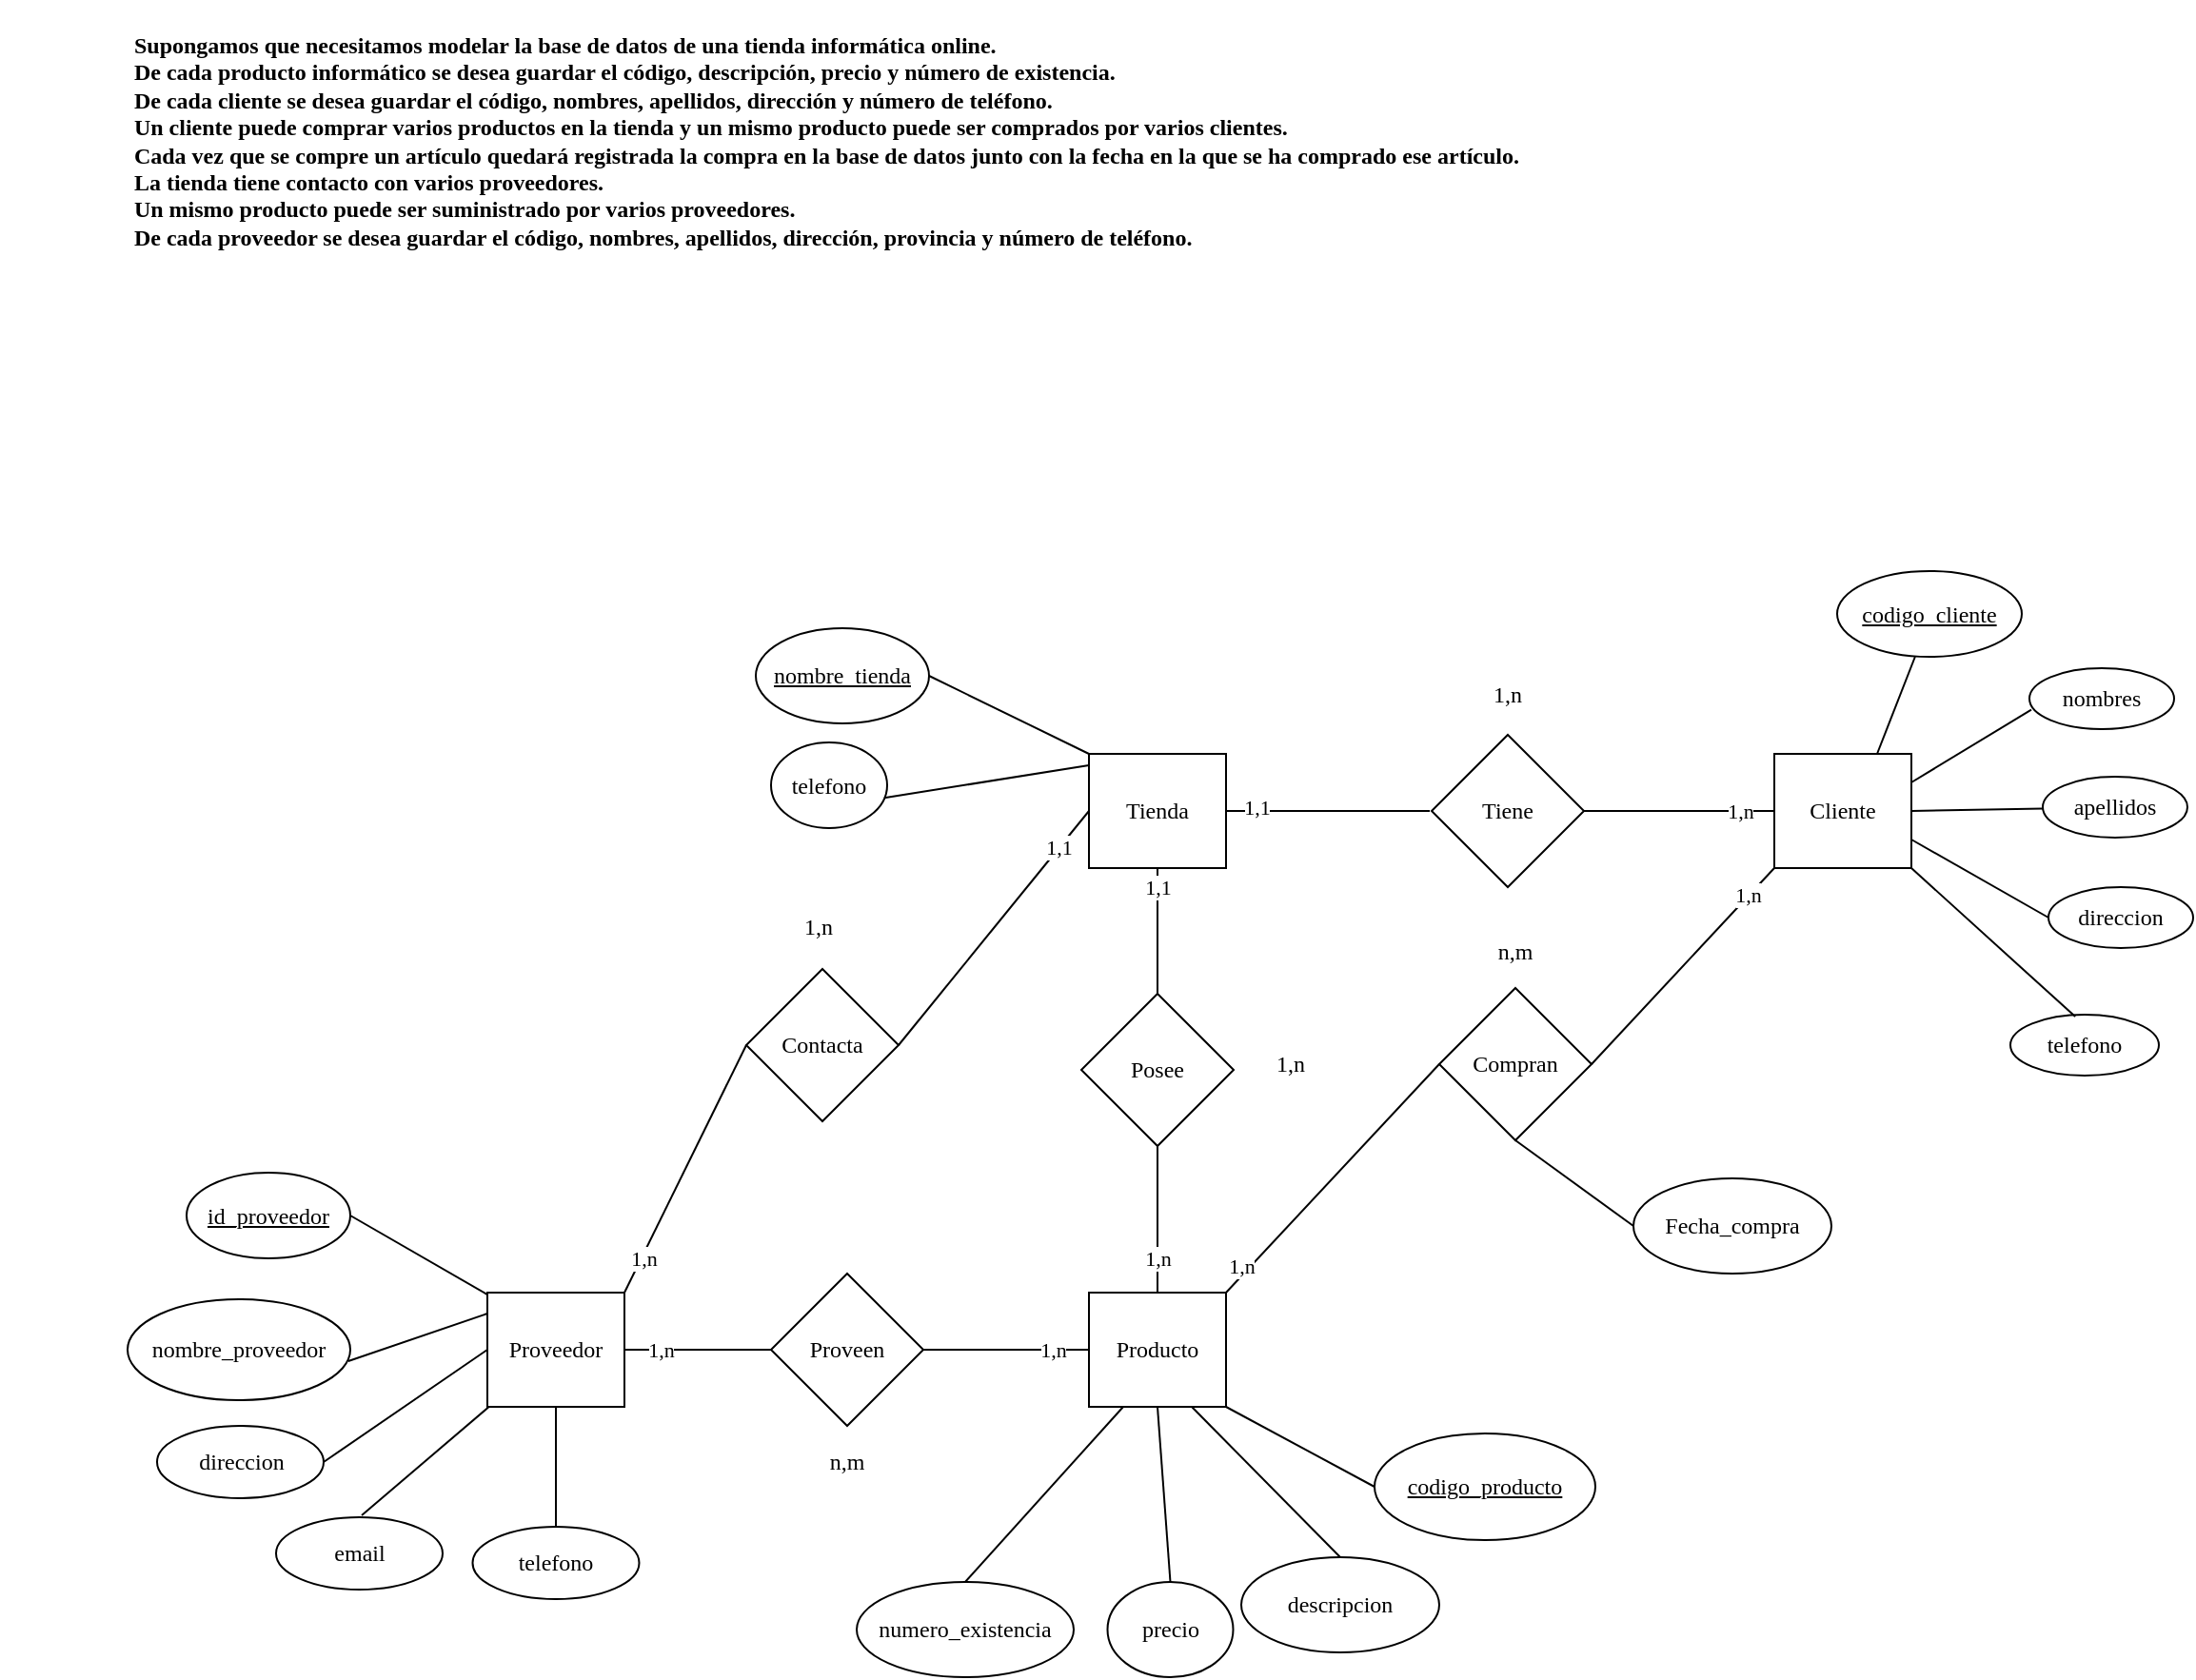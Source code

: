 <mxfile version="21.0.6" pages="7"><diagram id="YaZTWKfPJURZwXVHzdKd" name="Página-1"><mxGraphModel dx="2261" dy="768" grid="0" gridSize="10" guides="1" tooltips="1" connect="1" arrows="1" fold="1" page="1" pageScale="1" pageWidth="827" pageHeight="1169" math="0" shadow="0"><root><mxCell id="0"/><mxCell id="1" parent="0"/><mxCell id="WZbKBp51ejn5kR--74ZS-1" value="&lt;h4 style=&quot;text-align: justify&quot;&gt;&lt;font face=&quot;Comic Sans MS&quot;&gt;&lt;span&gt;Supongamos que necesitamos modelar la base de datos de una tienda informática online.&lt;br&gt;&lt;/span&gt;&lt;span&gt;De cada producto informático se desea guardar el código, descripción, precio y número de existencia.&lt;br&gt;&lt;/span&gt;&lt;span&gt;De cada cliente se desea guardar el código, nombres, apellidos, dirección y número de teléfono.&lt;br&gt;&lt;/span&gt;&lt;span&gt;Un cliente puede comprar varios productos en la tienda y un mismo producto puede ser comprados por varios clientes.&lt;br&gt;&lt;/span&gt;&lt;span&gt;Cada vez que se compre un artículo quedará registrada la compra en la base de datos junto con la fecha en la que se ha comprado ese artículo.&lt;br&gt;&lt;/span&gt;&lt;span&gt;La tienda tiene contacto con varios proveedores.&lt;br&gt;&lt;/span&gt;&lt;span&gt;Un mismo producto puede ser suministrado por varios proveedores.&lt;br&gt;&lt;/span&gt;&lt;span&gt;De cada proveedor se desea guardar el código, nombres, apellidos, dirección, provincia y número de teléfono.&lt;/span&gt;&lt;/font&gt;&lt;/h4&gt;" style="text;html=1;strokeColor=none;fillColor=none;align=right;verticalAlign=middle;whiteSpace=wrap;rounded=0;" parent="1" vertex="1"><mxGeometry x="-374" y="22" width="800" height="140" as="geometry"/></mxCell><mxCell id="WZbKBp51ejn5kR--74ZS-2" value="Tienda" style="rounded=0;whiteSpace=wrap;html=1;fontFamily=Comic Sans MS;" parent="1" vertex="1"><mxGeometry x="198" y="414" width="72" height="60" as="geometry"/></mxCell><mxCell id="WZbKBp51ejn5kR--74ZS-3" value="Tiene" style="rhombus;whiteSpace=wrap;html=1;fontFamily=Comic Sans MS;" parent="1" vertex="1"><mxGeometry x="378" y="404" width="80" height="80" as="geometry"/></mxCell><mxCell id="WZbKBp51ejn5kR--74ZS-5" value="Cliente" style="rounded=0;whiteSpace=wrap;html=1;fontFamily=Comic Sans MS;" parent="1" vertex="1"><mxGeometry x="558" y="414" width="72" height="60" as="geometry"/></mxCell><mxCell id="WZbKBp51ejn5kR--74ZS-6" value="" style="endArrow=none;html=1;rounded=0;fontFamily=Comic Sans MS;exitX=1;exitY=0.5;exitDx=0;exitDy=0;" parent="1" source="WZbKBp51ejn5kR--74ZS-2" edge="1"><mxGeometry width="50" height="50" relative="1" as="geometry"><mxPoint x="677" y="501" as="sourcePoint"/><mxPoint x="377" y="444" as="targetPoint"/></mxGeometry></mxCell><mxCell id="WZbKBp51ejn5kR--74ZS-8" value="1,1" style="edgeLabel;html=1;align=center;verticalAlign=middle;resizable=0;points=[];fontFamily=Comic Sans MS;" parent="WZbKBp51ejn5kR--74ZS-6" vertex="1" connectable="0"><mxGeometry x="-0.252" y="1" relative="1" as="geometry"><mxPoint x="-24" y="-1" as="offset"/></mxGeometry></mxCell><mxCell id="WZbKBp51ejn5kR--74ZS-7" value="" style="endArrow=none;html=1;rounded=0;fontFamily=Comic Sans MS;exitX=1;exitY=0.5;exitDx=0;exitDy=0;entryX=0;entryY=0.5;entryDx=0;entryDy=0;" parent="1" source="WZbKBp51ejn5kR--74ZS-3" target="WZbKBp51ejn5kR--74ZS-5" edge="1"><mxGeometry width="50" height="50" relative="1" as="geometry"><mxPoint x="280" y="454" as="sourcePoint"/><mxPoint x="387" y="454" as="targetPoint"/></mxGeometry></mxCell><mxCell id="WZbKBp51ejn5kR--74ZS-9" value="1,n" style="edgeLabel;html=1;align=center;verticalAlign=middle;resizable=0;points=[];fontFamily=Comic Sans MS;" parent="WZbKBp51ejn5kR--74ZS-7" vertex="1" connectable="0"><mxGeometry x="-0.208" y="1" relative="1" as="geometry"><mxPoint x="42" y="1" as="offset"/></mxGeometry></mxCell><mxCell id="WZbKBp51ejn5kR--74ZS-10" value="1,n" style="text;html=1;strokeColor=none;fillColor=none;align=center;verticalAlign=middle;whiteSpace=wrap;rounded=0;fontFamily=Comic Sans MS;" parent="1" vertex="1"><mxGeometry x="388" y="368" width="60" height="30" as="geometry"/></mxCell><mxCell id="WZbKBp51ejn5kR--74ZS-11" value="Posee" style="rhombus;whiteSpace=wrap;html=1;fontFamily=Comic Sans MS;" parent="1" vertex="1"><mxGeometry x="194" y="540" width="80" height="80" as="geometry"/></mxCell><mxCell id="WZbKBp51ejn5kR--74ZS-12" value="" style="endArrow=none;html=1;rounded=0;fontFamily=Comic Sans MS;exitX=0.5;exitY=1;exitDx=0;exitDy=0;entryX=0.5;entryY=0;entryDx=0;entryDy=0;" parent="1" source="WZbKBp51ejn5kR--74ZS-2" target="WZbKBp51ejn5kR--74ZS-11" edge="1"><mxGeometry width="50" height="50" relative="1" as="geometry"><mxPoint x="280" y="454" as="sourcePoint"/><mxPoint x="387" y="454" as="targetPoint"/></mxGeometry></mxCell><mxCell id="WZbKBp51ejn5kR--74ZS-13" value="1,1" style="edgeLabel;html=1;align=center;verticalAlign=middle;resizable=0;points=[];fontFamily=Comic Sans MS;" parent="WZbKBp51ejn5kR--74ZS-12" vertex="1" connectable="0"><mxGeometry x="-0.252" y="1" relative="1" as="geometry"><mxPoint x="-1" y="-15" as="offset"/></mxGeometry></mxCell><mxCell id="WZbKBp51ejn5kR--74ZS-14" value="Producto" style="rounded=0;whiteSpace=wrap;html=1;fontFamily=Comic Sans MS;" parent="1" vertex="1"><mxGeometry x="198" y="697" width="72" height="60" as="geometry"/></mxCell><mxCell id="WZbKBp51ejn5kR--74ZS-15" value="" style="endArrow=none;html=1;rounded=0;fontFamily=Comic Sans MS;entryX=0.5;entryY=1;entryDx=0;entryDy=0;" parent="1" source="WZbKBp51ejn5kR--74ZS-14" target="WZbKBp51ejn5kR--74ZS-11" edge="1"><mxGeometry width="50" height="50" relative="1" as="geometry"><mxPoint x="244" y="484" as="sourcePoint"/><mxPoint x="244" y="550" as="targetPoint"/></mxGeometry></mxCell><mxCell id="WZbKBp51ejn5kR--74ZS-16" value="1,n" style="edgeLabel;html=1;align=center;verticalAlign=middle;resizable=0;points=[];fontFamily=Comic Sans MS;" parent="WZbKBp51ejn5kR--74ZS-15" vertex="1" connectable="0"><mxGeometry x="-0.252" y="1" relative="1" as="geometry"><mxPoint x="1" y="11" as="offset"/></mxGeometry></mxCell><mxCell id="WZbKBp51ejn5kR--74ZS-17" value="1,n" style="text;html=1;strokeColor=none;fillColor=none;align=center;verticalAlign=middle;whiteSpace=wrap;rounded=0;fontFamily=Comic Sans MS;" parent="1" vertex="1"><mxGeometry x="274" y="562" width="60" height="30" as="geometry"/></mxCell><mxCell id="WZbKBp51ejn5kR--74ZS-18" value="Proveen" style="rhombus;whiteSpace=wrap;html=1;fontFamily=Comic Sans MS;" parent="1" vertex="1"><mxGeometry x="31" y="687" width="80" height="80" as="geometry"/></mxCell><mxCell id="WZbKBp51ejn5kR--74ZS-19" value="Proveedor" style="rounded=0;whiteSpace=wrap;html=1;fontFamily=Comic Sans MS;" parent="1" vertex="1"><mxGeometry x="-118" y="697" width="72" height="60" as="geometry"/></mxCell><mxCell id="WZbKBp51ejn5kR--74ZS-20" value="" style="endArrow=none;html=1;rounded=0;fontFamily=Comic Sans MS;exitX=0;exitY=0.5;exitDx=0;exitDy=0;entryX=1;entryY=0.5;entryDx=0;entryDy=0;" parent="1" source="WZbKBp51ejn5kR--74ZS-14" target="WZbKBp51ejn5kR--74ZS-18" edge="1"><mxGeometry width="50" height="50" relative="1" as="geometry"><mxPoint x="244" y="484" as="sourcePoint"/><mxPoint x="131" y="770" as="targetPoint"/></mxGeometry></mxCell><mxCell id="WZbKBp51ejn5kR--74ZS-21" value="1,n&lt;br&gt;" style="edgeLabel;html=1;align=center;verticalAlign=middle;resizable=0;points=[];fontFamily=Comic Sans MS;" parent="WZbKBp51ejn5kR--74ZS-20" vertex="1" connectable="0"><mxGeometry x="-0.252" y="1" relative="1" as="geometry"><mxPoint x="13" y="-1" as="offset"/></mxGeometry></mxCell><mxCell id="WZbKBp51ejn5kR--74ZS-22" value="" style="endArrow=none;html=1;rounded=0;fontFamily=Comic Sans MS;entryX=1;entryY=0.5;entryDx=0;entryDy=0;exitX=0;exitY=0.5;exitDx=0;exitDy=0;" parent="1" source="WZbKBp51ejn5kR--74ZS-18" target="WZbKBp51ejn5kR--74ZS-19" edge="1"><mxGeometry width="50" height="50" relative="1" as="geometry"><mxPoint x="29" y="732" as="sourcePoint"/><mxPoint x="386" y="737" as="targetPoint"/></mxGeometry></mxCell><mxCell id="WZbKBp51ejn5kR--74ZS-23" value="1,n&lt;br&gt;" style="edgeLabel;html=1;align=center;verticalAlign=middle;resizable=0;points=[];fontFamily=Comic Sans MS;" parent="WZbKBp51ejn5kR--74ZS-22" vertex="1" connectable="0"><mxGeometry x="-0.252" y="1" relative="1" as="geometry"><mxPoint x="-29" y="-1" as="offset"/></mxGeometry></mxCell><mxCell id="WZbKBp51ejn5kR--74ZS-24" value="n,m" style="text;html=1;strokeColor=none;fillColor=none;align=center;verticalAlign=middle;whiteSpace=wrap;rounded=0;fontFamily=Comic Sans MS;" parent="1" vertex="1"><mxGeometry x="41" y="771" width="60" height="30" as="geometry"/></mxCell><mxCell id="WZbKBp51ejn5kR--74ZS-25" value="Compran" style="rhombus;whiteSpace=wrap;html=1;fontFamily=Comic Sans MS;" parent="1" vertex="1"><mxGeometry x="382" y="537" width="80" height="80" as="geometry"/></mxCell><mxCell id="WZbKBp51ejn5kR--74ZS-26" value="" style="endArrow=none;html=1;rounded=0;fontFamily=Comic Sans MS;exitX=1;exitY=0.5;exitDx=0;exitDy=0;entryX=0;entryY=1;entryDx=0;entryDy=0;" parent="1" source="WZbKBp51ejn5kR--74ZS-25" target="WZbKBp51ejn5kR--74ZS-5" edge="1"><mxGeometry width="50" height="50" relative="1" as="geometry"><mxPoint x="468" y="454" as="sourcePoint"/><mxPoint x="568" y="454" as="targetPoint"/></mxGeometry></mxCell><mxCell id="WZbKBp51ejn5kR--74ZS-27" value="1,n&lt;br&gt;" style="edgeLabel;html=1;align=center;verticalAlign=middle;resizable=0;points=[];fontFamily=Comic Sans MS;" parent="WZbKBp51ejn5kR--74ZS-26" vertex="1" connectable="0"><mxGeometry x="-0.208" y="1" relative="1" as="geometry"><mxPoint x="44" y="-48" as="offset"/></mxGeometry></mxCell><mxCell id="WZbKBp51ejn5kR--74ZS-28" value="" style="endArrow=none;html=1;rounded=0;fontFamily=Comic Sans MS;exitX=1;exitY=0;exitDx=0;exitDy=0;entryX=0;entryY=0.5;entryDx=0;entryDy=0;" parent="1" source="WZbKBp51ejn5kR--74ZS-14" target="WZbKBp51ejn5kR--74ZS-25" edge="1"><mxGeometry width="50" height="50" relative="1" as="geometry"><mxPoint x="472" y="587" as="sourcePoint"/><mxPoint x="568" y="484" as="targetPoint"/></mxGeometry></mxCell><mxCell id="WZbKBp51ejn5kR--74ZS-29" value="1,n&lt;br&gt;" style="edgeLabel;html=1;align=center;verticalAlign=middle;resizable=0;points=[];fontFamily=Comic Sans MS;" parent="WZbKBp51ejn5kR--74ZS-28" vertex="1" connectable="0"><mxGeometry x="-0.208" y="1" relative="1" as="geometry"><mxPoint x="-36" y="34" as="offset"/></mxGeometry></mxCell><mxCell id="WZbKBp51ejn5kR--74ZS-30" value="n,m" style="text;html=1;strokeColor=none;fillColor=none;align=center;verticalAlign=middle;whiteSpace=wrap;rounded=0;fontFamily=Comic Sans MS;" parent="1" vertex="1"><mxGeometry x="392" y="503" width="60" height="30" as="geometry"/></mxCell><mxCell id="WZbKBp51ejn5kR--74ZS-40" value="Contacta" style="rhombus;whiteSpace=wrap;html=1;fontFamily=Comic Sans MS;" parent="1" vertex="1"><mxGeometry x="18" y="527" width="80" height="80" as="geometry"/></mxCell><mxCell id="WZbKBp51ejn5kR--74ZS-42" value="" style="endArrow=none;html=1;rounded=0;fontFamily=Comic Sans MS;exitX=1;exitY=0.5;exitDx=0;exitDy=0;entryX=0;entryY=0.5;entryDx=0;entryDy=0;" parent="1" source="WZbKBp51ejn5kR--74ZS-40" target="WZbKBp51ejn5kR--74ZS-2" edge="1"><mxGeometry width="50" height="50" relative="1" as="geometry"><mxPoint x="472" y="587" as="sourcePoint"/><mxPoint x="568" y="484" as="targetPoint"/></mxGeometry></mxCell><mxCell id="WZbKBp51ejn5kR--74ZS-43" value="1,1" style="edgeLabel;html=1;align=center;verticalAlign=middle;resizable=0;points=[];fontFamily=Comic Sans MS;" parent="WZbKBp51ejn5kR--74ZS-42" vertex="1" connectable="0"><mxGeometry x="-0.208" y="1" relative="1" as="geometry"><mxPoint x="45" y="-55" as="offset"/></mxGeometry></mxCell><mxCell id="WZbKBp51ejn5kR--74ZS-44" value="" style="endArrow=none;html=1;rounded=0;fontFamily=Comic Sans MS;exitX=0;exitY=0.5;exitDx=0;exitDy=0;entryX=1;entryY=0;entryDx=0;entryDy=0;" parent="1" source="WZbKBp51ejn5kR--74ZS-40" target="WZbKBp51ejn5kR--74ZS-19" edge="1"><mxGeometry width="50" height="50" relative="1" as="geometry"><mxPoint x="108" y="549" as="sourcePoint"/><mxPoint x="208" y="454" as="targetPoint"/></mxGeometry></mxCell><mxCell id="WZbKBp51ejn5kR--74ZS-45" value="1,n" style="edgeLabel;html=1;align=center;verticalAlign=middle;resizable=0;points=[];fontFamily=Comic Sans MS;" parent="WZbKBp51ejn5kR--74ZS-44" vertex="1" connectable="0"><mxGeometry x="-0.208" y="1" relative="1" as="geometry"><mxPoint x="-30" y="60" as="offset"/></mxGeometry></mxCell><mxCell id="WZbKBp51ejn5kR--74ZS-46" value="&lt;u&gt;nombre_tienda&lt;/u&gt;" style="ellipse;whiteSpace=wrap;html=1;fontFamily=Comic Sans MS;" parent="1" vertex="1"><mxGeometry x="23" y="348" width="91" height="50" as="geometry"/></mxCell><mxCell id="WZbKBp51ejn5kR--74ZS-47" value="1,n" style="text;html=1;strokeColor=none;fillColor=none;align=center;verticalAlign=middle;whiteSpace=wrap;rounded=0;fontFamily=Comic Sans MS;" parent="1" vertex="1"><mxGeometry x="26" y="490" width="60" height="30" as="geometry"/></mxCell><mxCell id="WZbKBp51ejn5kR--74ZS-48" value="" style="endArrow=none;html=1;rounded=0;fontFamily=Comic Sans MS;entryX=1;entryY=0.5;entryDx=0;entryDy=0;exitX=0;exitY=0;exitDx=0;exitDy=0;" parent="1" source="WZbKBp51ejn5kR--74ZS-2" target="WZbKBp51ejn5kR--74ZS-46" edge="1"><mxGeometry width="50" height="50" relative="1" as="geometry"><mxPoint x="146" y="599" as="sourcePoint"/><mxPoint x="196" y="549" as="targetPoint"/></mxGeometry></mxCell><mxCell id="WZbKBp51ejn5kR--74ZS-50" value="telefono" style="ellipse;whiteSpace=wrap;html=1;fontFamily=Comic Sans MS;" parent="1" vertex="1"><mxGeometry x="31" y="408" width="61" height="45" as="geometry"/></mxCell><mxCell id="WZbKBp51ejn5kR--74ZS-51" value="" style="endArrow=none;html=1;rounded=0;fontFamily=Comic Sans MS;entryX=0.974;entryY=0.647;entryDx=0;entryDy=0;exitX=0;exitY=0.1;exitDx=0;exitDy=0;entryPerimeter=0;exitPerimeter=0;" parent="1" source="WZbKBp51ejn5kR--74ZS-2" target="WZbKBp51ejn5kR--74ZS-50" edge="1"><mxGeometry width="50" height="50" relative="1" as="geometry"><mxPoint x="208" y="424" as="sourcePoint"/><mxPoint x="124" y="383" as="targetPoint"/></mxGeometry></mxCell><mxCell id="WZbKBp51ejn5kR--74ZS-52" value="&lt;u&gt;codigo_producto&lt;/u&gt;" style="ellipse;whiteSpace=wrap;html=1;fontFamily=Comic Sans MS;" parent="1" vertex="1"><mxGeometry x="348" y="771" width="116" height="56" as="geometry"/></mxCell><mxCell id="WZbKBp51ejn5kR--74ZS-53" value="" style="endArrow=none;html=1;rounded=0;fontFamily=Comic Sans MS;entryX=0;entryY=0.5;entryDx=0;entryDy=0;exitX=1;exitY=1;exitDx=0;exitDy=0;" parent="1" source="WZbKBp51ejn5kR--74ZS-14" target="WZbKBp51ejn5kR--74ZS-52" edge="1"><mxGeometry width="50" height="50" relative="1" as="geometry"><mxPoint x="208" y="424" as="sourcePoint"/><mxPoint x="124" y="383" as="targetPoint"/></mxGeometry></mxCell><mxCell id="WZbKBp51ejn5kR--74ZS-55" value="descripcion" style="ellipse;whiteSpace=wrap;html=1;fontFamily=Comic Sans MS;" parent="1" vertex="1"><mxGeometry x="278" y="836" width="104" height="50" as="geometry"/></mxCell><mxCell id="WZbKBp51ejn5kR--74ZS-56" value="" style="endArrow=none;html=1;rounded=0;fontFamily=Comic Sans MS;entryX=0.5;entryY=0;entryDx=0;entryDy=0;exitX=0.75;exitY=1;exitDx=0;exitDy=0;" parent="1" source="WZbKBp51ejn5kR--74ZS-14" target="WZbKBp51ejn5kR--74ZS-55" edge="1"><mxGeometry width="50" height="50" relative="1" as="geometry"><mxPoint x="280" y="767.0" as="sourcePoint"/><mxPoint x="358.0" y="800" as="targetPoint"/></mxGeometry></mxCell><mxCell id="WZbKBp51ejn5kR--74ZS-57" value="precio" style="ellipse;whiteSpace=wrap;html=1;fontFamily=Comic Sans MS;" parent="1" vertex="1"><mxGeometry x="207.75" y="849" width="66" height="50" as="geometry"/></mxCell><mxCell id="WZbKBp51ejn5kR--74ZS-58" value="" style="endArrow=none;html=1;rounded=0;fontFamily=Comic Sans MS;entryX=0.5;entryY=0;entryDx=0;entryDy=0;exitX=0.5;exitY=1;exitDx=0;exitDy=0;" parent="1" source="WZbKBp51ejn5kR--74ZS-14" target="WZbKBp51ejn5kR--74ZS-57" edge="1"><mxGeometry width="50" height="50" relative="1" as="geometry"><mxPoint x="262.0" y="767" as="sourcePoint"/><mxPoint x="340" y="846" as="targetPoint"/></mxGeometry></mxCell><mxCell id="WZbKBp51ejn5kR--74ZS-59" value="numero_existencia" style="ellipse;whiteSpace=wrap;html=1;fontFamily=Comic Sans MS;" parent="1" vertex="1"><mxGeometry x="76" y="849" width="114" height="50" as="geometry"/></mxCell><mxCell id="WZbKBp51ejn5kR--74ZS-60" value="" style="endArrow=none;html=1;rounded=0;fontFamily=Comic Sans MS;entryX=0.25;entryY=1;entryDx=0;entryDy=0;exitX=0.5;exitY=0;exitDx=0;exitDy=0;" parent="1" source="WZbKBp51ejn5kR--74ZS-59" target="WZbKBp51ejn5kR--74ZS-14" edge="1"><mxGeometry width="50" height="50" relative="1" as="geometry"><mxPoint x="244" y="767" as="sourcePoint"/><mxPoint x="250.75" y="859" as="targetPoint"/></mxGeometry></mxCell><mxCell id="WZbKBp51ejn5kR--74ZS-61" value="&lt;u&gt;codigo_cliente&lt;/u&gt;" style="ellipse;whiteSpace=wrap;html=1;fontFamily=Comic Sans MS;" parent="1" vertex="1"><mxGeometry x="591" y="318" width="97" height="45" as="geometry"/></mxCell><mxCell id="WZbKBp51ejn5kR--74ZS-62" value="nombres" style="ellipse;whiteSpace=wrap;html=1;fontFamily=Comic Sans MS;" parent="1" vertex="1"><mxGeometry x="692" y="369" width="76" height="32" as="geometry"/></mxCell><mxCell id="WZbKBp51ejn5kR--74ZS-63" value="apellidos" style="ellipse;whiteSpace=wrap;html=1;fontFamily=Comic Sans MS;" parent="1" vertex="1"><mxGeometry x="699" y="426" width="76" height="32" as="geometry"/></mxCell><mxCell id="WZbKBp51ejn5kR--74ZS-64" value="direccion" style="ellipse;whiteSpace=wrap;html=1;fontFamily=Comic Sans MS;" parent="1" vertex="1"><mxGeometry x="702" y="484" width="76" height="32" as="geometry"/></mxCell><mxCell id="WZbKBp51ejn5kR--74ZS-65" value="telefono" style="ellipse;whiteSpace=wrap;html=1;fontFamily=Comic Sans MS;" parent="1" vertex="1"><mxGeometry x="682" y="551" width="78" height="32" as="geometry"/></mxCell><mxCell id="WZbKBp51ejn5kR--74ZS-66" value="" style="endArrow=none;html=1;rounded=0;fontFamily=Comic Sans MS;entryX=0.437;entryY=0.033;entryDx=0;entryDy=0;exitX=1;exitY=1;exitDx=0;exitDy=0;entryPerimeter=0;" parent="1" source="WZbKBp51ejn5kR--74ZS-5" target="WZbKBp51ejn5kR--74ZS-65" edge="1"><mxGeometry width="50" height="50" relative="1" as="geometry"><mxPoint x="558" y="592.0" as="sourcePoint"/><mxPoint x="636.0" y="625" as="targetPoint"/></mxGeometry></mxCell><mxCell id="WZbKBp51ejn5kR--74ZS-67" value="" style="endArrow=none;html=1;rounded=0;fontFamily=Comic Sans MS;entryX=0;entryY=0.5;entryDx=0;entryDy=0;exitX=1;exitY=0.75;exitDx=0;exitDy=0;" parent="1" source="WZbKBp51ejn5kR--74ZS-5" target="WZbKBp51ejn5kR--74ZS-64" edge="1"><mxGeometry width="50" height="50" relative="1" as="geometry"><mxPoint x="640" y="484.0" as="sourcePoint"/><mxPoint x="706.381" y="562.485" as="targetPoint"/></mxGeometry></mxCell><mxCell id="WZbKBp51ejn5kR--74ZS-68" value="" style="endArrow=none;html=1;rounded=0;fontFamily=Comic Sans MS;exitX=1;exitY=0.5;exitDx=0;exitDy=0;" parent="1" source="WZbKBp51ejn5kR--74ZS-5" target="WZbKBp51ejn5kR--74ZS-63" edge="1"><mxGeometry width="50" height="50" relative="1" as="geometry"><mxPoint x="640" y="469.0" as="sourcePoint"/><mxPoint x="712.0" y="510" as="targetPoint"/></mxGeometry></mxCell><mxCell id="WZbKBp51ejn5kR--74ZS-69" value="" style="endArrow=none;html=1;rounded=0;fontFamily=Comic Sans MS;entryX=0.013;entryY=0.682;entryDx=0;entryDy=0;exitX=1;exitY=0.25;exitDx=0;exitDy=0;entryPerimeter=0;" parent="1" source="WZbKBp51ejn5kR--74ZS-5" target="WZbKBp51ejn5kR--74ZS-62" edge="1"><mxGeometry width="50" height="50" relative="1" as="geometry"><mxPoint x="650" y="479.0" as="sourcePoint"/><mxPoint x="722.0" y="520" as="targetPoint"/></mxGeometry></mxCell><mxCell id="WZbKBp51ejn5kR--74ZS-70" value="" style="endArrow=none;html=1;rounded=0;fontFamily=Comic Sans MS;entryX=0.422;entryY=1;entryDx=0;entryDy=0;exitX=0.75;exitY=0;exitDx=0;exitDy=0;entryPerimeter=0;" parent="1" source="WZbKBp51ejn5kR--74ZS-5" target="WZbKBp51ejn5kR--74ZS-61" edge="1"><mxGeometry width="50" height="50" relative="1" as="geometry"><mxPoint x="640" y="439.0" as="sourcePoint"/><mxPoint x="702.988" y="400.824" as="targetPoint"/></mxGeometry></mxCell><mxCell id="WZbKBp51ejn5kR--74ZS-75" value="&lt;u&gt;id_proveedor&lt;/u&gt;" style="ellipse;whiteSpace=wrap;html=1;fontFamily=Comic Sans MS;" parent="1" vertex="1"><mxGeometry x="-276" y="634" width="86" height="45" as="geometry"/></mxCell><mxCell id="WZbKBp51ejn5kR--74ZS-76" value="" style="endArrow=none;html=1;rounded=0;fontFamily=Comic Sans MS;entryX=1;entryY=0.5;entryDx=0;entryDy=0;exitX=0;exitY=0.017;exitDx=0;exitDy=0;exitPerimeter=0;" parent="1" source="WZbKBp51ejn5kR--74ZS-19" target="WZbKBp51ejn5kR--74ZS-75" edge="1"><mxGeometry width="50" height="50" relative="1" as="geometry"><mxPoint x="-111" y="693" as="sourcePoint"/><mxPoint x="226" y="767" as="targetPoint"/></mxGeometry></mxCell><mxCell id="WZbKBp51ejn5kR--74ZS-77" value="nombre_proveedor" style="ellipse;whiteSpace=wrap;html=1;fontFamily=Comic Sans MS;" parent="1" vertex="1"><mxGeometry x="-307" y="700.5" width="117" height="53" as="geometry"/></mxCell><mxCell id="WZbKBp51ejn5kR--74ZS-78" value="direccion" style="ellipse;whiteSpace=wrap;html=1;fontFamily=Comic Sans MS;" parent="1" vertex="1"><mxGeometry x="-291.5" y="767" width="87.5" height="38" as="geometry"/></mxCell><mxCell id="WZbKBp51ejn5kR--74ZS-79" value="email" style="ellipse;whiteSpace=wrap;html=1;fontFamily=Comic Sans MS;" parent="1" vertex="1"><mxGeometry x="-229" y="815" width="87.5" height="38" as="geometry"/></mxCell><mxCell id="WZbKBp51ejn5kR--74ZS-80" value="telefono" style="ellipse;whiteSpace=wrap;html=1;fontFamily=Comic Sans MS;" parent="1" vertex="1"><mxGeometry x="-125.75" y="820" width="87.5" height="38" as="geometry"/></mxCell><mxCell id="WZbKBp51ejn5kR--74ZS-81" value="" style="endArrow=none;html=1;rounded=0;fontFamily=Comic Sans MS;entryX=0.991;entryY=0.613;entryDx=0;entryDy=0;entryPerimeter=0;" parent="1" target="WZbKBp51ejn5kR--74ZS-77" edge="1"><mxGeometry width="50" height="50" relative="1" as="geometry"><mxPoint x="-118" y="708" as="sourcePoint"/><mxPoint x="-180.0" y="666.5" as="targetPoint"/></mxGeometry></mxCell><mxCell id="WZbKBp51ejn5kR--74ZS-82" value="" style="endArrow=none;html=1;rounded=0;fontFamily=Comic Sans MS;entryX=1;entryY=0.5;entryDx=0;entryDy=0;exitX=0;exitY=0.5;exitDx=0;exitDy=0;" parent="1" source="WZbKBp51ejn5kR--74ZS-19" target="WZbKBp51ejn5kR--74ZS-78" edge="1"><mxGeometry width="50" height="50" relative="1" as="geometry"><mxPoint x="-114" y="729" as="sourcePoint"/><mxPoint x="-170.0" y="676.5" as="targetPoint"/></mxGeometry></mxCell><mxCell id="WZbKBp51ejn5kR--74ZS-83" value="" style="endArrow=none;html=1;rounded=0;fontFamily=Comic Sans MS;" parent="1" source="WZbKBp51ejn5kR--74ZS-19" edge="1"><mxGeometry width="50" height="50" relative="1" as="geometry"><mxPoint x="-108" y="737" as="sourcePoint"/><mxPoint x="-184" y="814" as="targetPoint"/></mxGeometry></mxCell><mxCell id="WZbKBp51ejn5kR--74ZS-84" value="" style="endArrow=none;html=1;rounded=0;fontFamily=Comic Sans MS;exitX=0.5;exitY=1;exitDx=0;exitDy=0;" parent="1" source="WZbKBp51ejn5kR--74ZS-19" target="WZbKBp51ejn5kR--74ZS-80" edge="1"><mxGeometry width="50" height="50" relative="1" as="geometry"><mxPoint x="-107.172" y="767" as="sourcePoint"/><mxPoint x="-174" y="824" as="targetPoint"/></mxGeometry></mxCell><mxCell id="5-ITDEete6j9fDewIivC-1" value="Fecha_compra" style="ellipse;whiteSpace=wrap;html=1;fontFamily=Comic Sans MS;" parent="1" vertex="1"><mxGeometry x="484" y="637" width="104" height="50" as="geometry"/></mxCell><mxCell id="5-ITDEete6j9fDewIivC-2" value="" style="endArrow=none;html=1;rounded=0;fontFamily=Comic Sans MS;entryX=0;entryY=0.5;entryDx=0;entryDy=0;exitX=0.5;exitY=1;exitDx=0;exitDy=0;" parent="1" source="WZbKBp51ejn5kR--74ZS-25" target="5-ITDEete6j9fDewIivC-1" edge="1"><mxGeometry width="50" height="50" relative="1" as="geometry"><mxPoint x="280" y="767" as="sourcePoint"/><mxPoint x="358" y="809" as="targetPoint"/></mxGeometry></mxCell></root></mxGraphModel></diagram><diagram id="whw9DcPdQUyolcArRbci" name="Página-2"><mxGraphModel dx="1022" dy="702" grid="0" gridSize="10" guides="1" tooltips="1" connect="1" arrows="1" fold="1" page="0" pageScale="1" pageWidth="1169" pageHeight="827" math="0" shadow="0"><root><mxCell id="0"/><mxCell id="1" parent="0"/><mxCell id="0C4qkqTNs8Eh9KwJH0ku-1" value="Ruta" style="rounded=0;whiteSpace=wrap;html=1;fontFamily=Comic Sans MS;" parent="1" vertex="1"><mxGeometry x="580" y="440" width="72" height="60" as="geometry"/></mxCell><mxCell id="0C4qkqTNs8Eh9KwJH0ku-2" value="Pertenece" style="rhombus;whiteSpace=wrap;html=1;fontFamily=Comic Sans MS;" parent="1" vertex="1"><mxGeometry x="750" y="430" width="80" height="80" as="geometry"/></mxCell><mxCell id="0C4qkqTNs8Eh9KwJH0ku-3" value="" style="endArrow=none;html=1;rounded=0;fontFamily=Comic Sans MS;exitX=1;exitY=0.5;exitDx=0;exitDy=0;entryX=0;entryY=0.5;entryDx=0;entryDy=0;" parent="1" source="0C4qkqTNs8Eh9KwJH0ku-2" target="0C4qkqTNs8Eh9KwJH0ku-5" edge="1"><mxGeometry width="50" height="50" relative="1" as="geometry"><mxPoint x="632" y="540" as="sourcePoint"/><mxPoint x="910" y="530" as="targetPoint"/></mxGeometry></mxCell><mxCell id="0C4qkqTNs8Eh9KwJH0ku-4" value="1,n" style="edgeLabel;html=1;align=center;verticalAlign=middle;resizable=0;points=[];fontFamily=Comic Sans MS;" parent="0C4qkqTNs8Eh9KwJH0ku-3" vertex="1" connectable="0"><mxGeometry x="-0.208" y="1" relative="1" as="geometry"><mxPoint x="33" y="-2" as="offset"/></mxGeometry></mxCell><mxCell id="0C4qkqTNs8Eh9KwJH0ku-5" value="Categoría" style="rounded=0;whiteSpace=wrap;html=1;fontFamily=Comic Sans MS;" parent="1" vertex="1"><mxGeometry x="906" y="440" width="72" height="60" as="geometry"/></mxCell><mxCell id="0C4qkqTNs8Eh9KwJH0ku-6" value="" style="endArrow=none;html=1;rounded=0;fontFamily=Comic Sans MS;exitX=1;exitY=0.5;exitDx=0;exitDy=0;" parent="1" source="0C4qkqTNs8Eh9KwJH0ku-1" edge="1"><mxGeometry width="50" height="50" relative="1" as="geometry"><mxPoint x="650" y="470" as="sourcePoint"/><mxPoint x="750" y="470" as="targetPoint"/></mxGeometry></mxCell><mxCell id="0C4qkqTNs8Eh9KwJH0ku-7" value="1,n" style="edgeLabel;html=1;align=center;verticalAlign=middle;resizable=0;points=[];fontFamily=Comic Sans MS;" parent="0C4qkqTNs8Eh9KwJH0ku-6" vertex="1" connectable="0"><mxGeometry x="-0.208" y="1" relative="1" as="geometry"><mxPoint x="-21" y="-2" as="offset"/></mxGeometry></mxCell><mxCell id="0C4qkqTNs8Eh9KwJH0ku-8" value="Tramo" style="rounded=0;whiteSpace=wrap;html=1;fontFamily=Comic Sans MS;" parent="1" vertex="1"><mxGeometry x="580" y="680" width="72" height="60" as="geometry"/></mxCell><mxCell id="0C4qkqTNs8Eh9KwJH0ku-9" value="Tiene" style="rhombus;whiteSpace=wrap;html=1;fontFamily=Comic Sans MS;" parent="1" vertex="1"><mxGeometry x="576" y="550" width="80" height="80" as="geometry"/></mxCell><mxCell id="0C4qkqTNs8Eh9KwJH0ku-10" value="" style="endArrow=none;html=1;rounded=0;fontFamily=Comic Sans MS;exitX=0.5;exitY=1;exitDx=0;exitDy=0;entryX=0.5;entryY=0;entryDx=0;entryDy=0;" parent="1" source="0C4qkqTNs8Eh9KwJH0ku-1" target="0C4qkqTNs8Eh9KwJH0ku-9" edge="1"><mxGeometry width="50" height="50" relative="1" as="geometry"><mxPoint x="613" y="500" as="sourcePoint"/><mxPoint x="803" y="469.5" as="targetPoint"/></mxGeometry></mxCell><mxCell id="0C4qkqTNs8Eh9KwJH0ku-11" value="1,1" style="edgeLabel;html=1;align=center;verticalAlign=middle;resizable=0;points=[];fontFamily=Comic Sans MS;" parent="0C4qkqTNs8Eh9KwJH0ku-10" vertex="1" connectable="0"><mxGeometry x="-0.208" y="1" relative="1" as="geometry"><mxPoint x="-1" y="-10" as="offset"/></mxGeometry></mxCell><mxCell id="0C4qkqTNs8Eh9KwJH0ku-12" value="" style="endArrow=none;html=1;rounded=0;fontFamily=Comic Sans MS;exitX=0.5;exitY=1;exitDx=0;exitDy=0;entryX=0.5;entryY=0;entryDx=0;entryDy=0;" parent="1" source="0C4qkqTNs8Eh9KwJH0ku-9" target="0C4qkqTNs8Eh9KwJH0ku-8" edge="1"><mxGeometry width="50" height="50" relative="1" as="geometry"><mxPoint x="566" y="510" as="sourcePoint"/><mxPoint x="566.0" y="570" as="targetPoint"/></mxGeometry></mxCell><mxCell id="0C4qkqTNs8Eh9KwJH0ku-13" value="1,n" style="edgeLabel;html=1;align=center;verticalAlign=middle;resizable=0;points=[];fontFamily=Comic Sans MS;" parent="0C4qkqTNs8Eh9KwJH0ku-12" vertex="1" connectable="0"><mxGeometry x="-0.208" y="1" relative="1" as="geometry"><mxPoint x="-1" y="20" as="offset"/></mxGeometry></mxCell><mxCell id="0C4qkqTNs8Eh9KwJH0ku-14" value="Ciudad" style="rounded=0;whiteSpace=wrap;html=1;fontFamily=Comic Sans MS;" parent="1" vertex="1"><mxGeometry x="906" y="680" width="72" height="60" as="geometry"/></mxCell><mxCell id="0C4qkqTNs8Eh9KwJH0ku-15" value="Pasa" style="rhombus;whiteSpace=wrap;html=1;fontFamily=Comic Sans MS;" parent="1" vertex="1"><mxGeometry x="739" y="670" width="80" height="80" as="geometry"/></mxCell><mxCell id="0C4qkqTNs8Eh9KwJH0ku-16" value="" style="endArrow=none;html=1;rounded=0;fontFamily=Comic Sans MS;exitX=0;exitY=0.5;exitDx=0;exitDy=0;entryX=1;entryY=0.5;entryDx=0;entryDy=0;" parent="1" source="0C4qkqTNs8Eh9KwJH0ku-15" target="0C4qkqTNs8Eh9KwJH0ku-8" edge="1"><mxGeometry width="50" height="50" relative="1" as="geometry"><mxPoint x="566" y="510" as="sourcePoint"/><mxPoint x="566" y="570" as="targetPoint"/></mxGeometry></mxCell><mxCell id="0C4qkqTNs8Eh9KwJH0ku-17" value="1,n" style="edgeLabel;html=1;align=center;verticalAlign=middle;resizable=0;points=[];fontFamily=Comic Sans MS;" parent="0C4qkqTNs8Eh9KwJH0ku-16" vertex="1" connectable="0"><mxGeometry x="-0.208" y="1" relative="1" as="geometry"><mxPoint x="-43" y="-1" as="offset"/></mxGeometry></mxCell><mxCell id="0C4qkqTNs8Eh9KwJH0ku-18" value="" style="endArrow=none;html=1;rounded=0;fontFamily=Comic Sans MS;exitX=0;exitY=0.5;exitDx=0;exitDy=0;entryX=1;entryY=0.5;entryDx=0;entryDy=0;" parent="1" source="0C4qkqTNs8Eh9KwJH0ku-14" target="0C4qkqTNs8Eh9KwJH0ku-15" edge="1"><mxGeometry width="50" height="50" relative="1" as="geometry"><mxPoint x="970" y="730" as="sourcePoint"/><mxPoint x="830" y="730" as="targetPoint"/></mxGeometry></mxCell><mxCell id="0C4qkqTNs8Eh9KwJH0ku-19" value="1,n" style="edgeLabel;html=1;align=center;verticalAlign=middle;resizable=0;points=[];fontFamily=Comic Sans MS;" parent="0C4qkqTNs8Eh9KwJH0ku-18" vertex="1" connectable="0"><mxGeometry x="-0.208" y="1" relative="1" as="geometry"><mxPoint x="16" y="-4" as="offset"/></mxGeometry></mxCell><mxCell id="0C4qkqTNs8Eh9KwJH0ku-20" value="&lt;u&gt;Codigo_categoria&lt;/u&gt;" style="ellipse;whiteSpace=wrap;html=1;fontFamily=Comic Sans MS;" parent="1" vertex="1"><mxGeometry x="1036" y="360" width="97" height="45" as="geometry"/></mxCell><mxCell id="0C4qkqTNs8Eh9KwJH0ku-21" value="nombre" style="ellipse;whiteSpace=wrap;html=1;fontFamily=Comic Sans MS;" parent="1" vertex="1"><mxGeometry x="1066" y="454" width="76" height="32" as="geometry"/></mxCell><mxCell id="0C4qkqTNs8Eh9KwJH0ku-22" value="" style="endArrow=none;html=1;rounded=0;fontFamily=Comic Sans MS;entryX=0.5;entryY=1;entryDx=0;entryDy=0;exitX=1;exitY=0.25;exitDx=0;exitDy=0;" parent="1" source="0C4qkqTNs8Eh9KwJH0ku-5" target="0C4qkqTNs8Eh9KwJH0ku-20" edge="1"><mxGeometry width="50" height="50" relative="1" as="geometry"><mxPoint x="488" y="660" as="sourcePoint"/><mxPoint x="594.934" y="537" as="targetPoint"/></mxGeometry></mxCell><mxCell id="0C4qkqTNs8Eh9KwJH0ku-23" value="" style="endArrow=none;html=1;rounded=0;fontFamily=Comic Sans MS;entryX=0;entryY=0.5;entryDx=0;entryDy=0;exitX=1;exitY=0.5;exitDx=0;exitDy=0;" parent="1" source="0C4qkqTNs8Eh9KwJH0ku-5" target="0C4qkqTNs8Eh9KwJH0ku-21" edge="1"><mxGeometry width="50" height="50" relative="1" as="geometry"><mxPoint x="998" y="465" as="sourcePoint"/><mxPoint x="1094.5" y="415" as="targetPoint"/></mxGeometry></mxCell><mxCell id="0C4qkqTNs8Eh9KwJH0ku-24" value="&lt;u&gt;id_ruta&lt;/u&gt;" style="ellipse;whiteSpace=wrap;html=1;fontFamily=Comic Sans MS;" parent="1" vertex="1"><mxGeometry x="530" y="340" width="97" height="45" as="geometry"/></mxCell><mxCell id="0C4qkqTNs8Eh9KwJH0ku-25" value="nombre" style="ellipse;whiteSpace=wrap;html=1;fontFamily=Comic Sans MS;" parent="1" vertex="1"><mxGeometry x="641" y="346.5" width="76" height="32" as="geometry"/></mxCell><mxCell id="0C4qkqTNs8Eh9KwJH0ku-26" value="" style="endArrow=none;html=1;rounded=0;fontFamily=Comic Sans MS;entryX=0.5;entryY=1;entryDx=0;entryDy=0;exitX=0.417;exitY=0;exitDx=0;exitDy=0;exitPerimeter=0;" parent="1" source="0C4qkqTNs8Eh9KwJH0ku-1" target="0C4qkqTNs8Eh9KwJH0ku-24" edge="1"><mxGeometry width="50" height="50" relative="1" as="geometry"><mxPoint x="1122" y="465" as="sourcePoint"/><mxPoint x="1228.5" y="415" as="targetPoint"/></mxGeometry></mxCell><mxCell id="0C4qkqTNs8Eh9KwJH0ku-27" value="" style="endArrow=none;html=1;rounded=0;fontFamily=Comic Sans MS;entryX=0.453;entryY=1.022;entryDx=0;entryDy=0;exitX=0.75;exitY=0;exitDx=0;exitDy=0;entryPerimeter=0;" parent="1" source="0C4qkqTNs8Eh9KwJH0ku-1" target="0C4qkqTNs8Eh9KwJH0ku-25" edge="1"><mxGeometry width="50" height="50" relative="1" as="geometry"><mxPoint x="620.024" y="450" as="sourcePoint"/><mxPoint x="588.5" y="365" as="targetPoint"/></mxGeometry></mxCell><mxCell id="0C4qkqTNs8Eh9KwJH0ku-28" value="&lt;u&gt;id_tramo&lt;/u&gt;" style="ellipse;whiteSpace=wrap;html=1;fontFamily=Comic Sans MS;" parent="1" vertex="1"><mxGeometry x="450" y="790" width="97" height="45" as="geometry"/></mxCell><mxCell id="0C4qkqTNs8Eh9KwJH0ku-29" value="denominación" style="ellipse;whiteSpace=wrap;html=1;fontFamily=Comic Sans MS;" parent="1" vertex="1"><mxGeometry x="571.5" y="797.08" width="89" height="30.83" as="geometry"/></mxCell><mxCell id="0C4qkqTNs8Eh9KwJH0ku-30" value="" style="endArrow=none;html=1;rounded=0;fontFamily=Comic Sans MS;entryX=0;entryY=1;entryDx=0;entryDy=0;exitX=0.5;exitY=0;exitDx=0;exitDy=0;" parent="1" source="0C4qkqTNs8Eh9KwJH0ku-28" target="0C4qkqTNs8Eh9KwJH0ku-8" edge="1"><mxGeometry width="50" height="50" relative="1" as="geometry"><mxPoint x="677" y="580.13" as="sourcePoint"/><mxPoint x="729.428" y="495.834" as="targetPoint"/></mxGeometry></mxCell><mxCell id="0C4qkqTNs8Eh9KwJH0ku-31" value="" style="endArrow=none;html=1;rounded=0;fontFamily=Comic Sans MS;entryX=0.669;entryY=1.024;entryDx=0;entryDy=0;exitX=0.5;exitY=0;exitDx=0;exitDy=0;entryPerimeter=0;" parent="1" source="0C4qkqTNs8Eh9KwJH0ku-29" target="0C4qkqTNs8Eh9KwJH0ku-8" edge="1"><mxGeometry width="50" height="50" relative="1" as="geometry"><mxPoint x="573.5" y="815.83" as="sourcePoint"/><mxPoint x="611" y="745.83" as="targetPoint"/></mxGeometry></mxCell><mxCell id="0C4qkqTNs8Eh9KwJH0ku-32" value="&lt;u&gt;codigo_postal&lt;/u&gt;" style="ellipse;whiteSpace=wrap;html=1;fontFamily=Comic Sans MS;" parent="1" vertex="1"><mxGeometry x="929" y="778" width="97" height="45" as="geometry"/></mxCell><mxCell id="0C4qkqTNs8Eh9KwJH0ku-33" value="nombre" style="ellipse;whiteSpace=wrap;html=1;fontFamily=Comic Sans MS;" parent="1" vertex="1"><mxGeometry x="1047" y="718" width="76" height="32" as="geometry"/></mxCell><mxCell id="0C4qkqTNs8Eh9KwJH0ku-34" value="" style="endArrow=none;html=1;rounded=0;fontFamily=Comic Sans MS;entryX=0.554;entryY=1.043;entryDx=0;entryDy=0;exitX=0.5;exitY=0;exitDx=0;exitDy=0;entryPerimeter=0;" parent="1" source="0C4qkqTNs8Eh9KwJH0ku-32" target="0C4qkqTNs8Eh9KwJH0ku-14" edge="1"><mxGeometry width="50" height="50" relative="1" as="geometry"><mxPoint x="560" y="833" as="sourcePoint"/><mxPoint x="494.168" y="751.44" as="targetPoint"/></mxGeometry></mxCell><mxCell id="0C4qkqTNs8Eh9KwJH0ku-35" value="" style="endArrow=none;html=1;rounded=0;fontFamily=Comic Sans MS;entryX=1;entryY=0.5;entryDx=0;entryDy=0;exitX=0;exitY=0.5;exitDx=0;exitDy=0;" parent="1" source="0C4qkqTNs8Eh9KwJH0ku-33" target="0C4qkqTNs8Eh9KwJH0ku-14" edge="1"><mxGeometry width="50" height="50" relative="1" as="geometry"><mxPoint x="987.5" y="788" as="sourcePoint"/><mxPoint x="955.888" y="752.58" as="targetPoint"/></mxGeometry></mxCell><mxCell id="0C4qkqTNs8Eh9KwJH0ku-36" value="empieza" style="ellipse;whiteSpace=wrap;html=1;fontFamily=Comic Sans MS;" parent="1" vertex="1"><mxGeometry x="690" y="620" width="76" height="32" as="geometry"/></mxCell><mxCell id="0C4qkqTNs8Eh9KwJH0ku-37" value="termina" style="ellipse;whiteSpace=wrap;html=1;fontFamily=Comic Sans MS;" parent="1" vertex="1"><mxGeometry x="830" y="620" width="76" height="32" as="geometry"/></mxCell><mxCell id="0C4qkqTNs8Eh9KwJH0ku-38" value="" style="endArrow=none;html=1;rounded=0;fontFamily=Comic Sans MS;entryX=0.5;entryY=1;entryDx=0;entryDy=0;exitX=0;exitY=0;exitDx=0;exitDy=0;" parent="1" source="0C4qkqTNs8Eh9KwJH0ku-15" target="0C4qkqTNs8Eh9KwJH0ku-36" edge="1"><mxGeometry width="50" height="50" relative="1" as="geometry"><mxPoint x="1141" y="764" as="sourcePoint"/><mxPoint x="1072" y="740" as="targetPoint"/></mxGeometry></mxCell><mxCell id="0C4qkqTNs8Eh9KwJH0ku-39" value="" style="endArrow=none;html=1;rounded=0;fontFamily=Comic Sans MS;entryX=0.5;entryY=1;entryDx=0;entryDy=0;exitX=1;exitY=0;exitDx=0;exitDy=0;" parent="1" source="0C4qkqTNs8Eh9KwJH0ku-15" target="0C4qkqTNs8Eh9KwJH0ku-37" edge="1"><mxGeometry width="50" height="50" relative="1" as="geometry"><mxPoint x="780" y="720" as="sourcePoint"/><mxPoint x="738" y="662" as="targetPoint"/></mxGeometry></mxCell><mxCell id="0C4qkqTNs8Eh9KwJH0ku-40" value="km_inicio" style="ellipse;whiteSpace=wrap;html=1;fontFamily=Comic Sans MS;" parent="1" vertex="1"><mxGeometry x="420" y="630" width="89" height="30.83" as="geometry"/></mxCell><mxCell id="0C4qkqTNs8Eh9KwJH0ku-41" value="km_fin" style="ellipse;whiteSpace=wrap;html=1;fontFamily=Comic Sans MS;" parent="1" vertex="1"><mxGeometry x="410" y="694.58" width="89" height="30.83" as="geometry"/></mxCell><mxCell id="0C4qkqTNs8Eh9KwJH0ku-42" value="" style="endArrow=none;html=1;rounded=0;fontFamily=Comic Sans MS;entryX=1;entryY=0.5;entryDx=0;entryDy=0;exitX=0;exitY=0.25;exitDx=0;exitDy=0;" parent="1" source="0C4qkqTNs8Eh9KwJH0ku-8" target="0C4qkqTNs8Eh9KwJH0ku-40" edge="1"><mxGeometry width="50" height="50" relative="1" as="geometry"><mxPoint x="508.5" y="800.0" as="sourcePoint"/><mxPoint x="626" y="750.0" as="targetPoint"/></mxGeometry></mxCell><mxCell id="0C4qkqTNs8Eh9KwJH0ku-43" value="" style="endArrow=none;html=1;rounded=0;fontFamily=Comic Sans MS;entryX=1;entryY=0.5;entryDx=0;entryDy=0;exitX=0;exitY=0.5;exitDx=0;exitDy=0;" parent="1" source="0C4qkqTNs8Eh9KwJH0ku-8" target="0C4qkqTNs8Eh9KwJH0ku-41" edge="1"><mxGeometry width="50" height="50" relative="1" as="geometry"><mxPoint x="590" y="705.0" as="sourcePoint"/><mxPoint x="519.0" y="655.415" as="targetPoint"/></mxGeometry></mxCell><mxCell id="0C4qkqTNs8Eh9KwJH0ku-44" value="n,m" style="edgeLabel;html=1;align=center;verticalAlign=middle;resizable=0;points=[];fontFamily=Comic Sans MS;" parent="1" vertex="1" connectable="0"><mxGeometry x="790" y="416" as="geometry"/></mxCell><mxCell id="0C4qkqTNs8Eh9KwJH0ku-45" value="1,n" style="edgeLabel;html=1;align=center;verticalAlign=middle;resizable=0;points=[];fontFamily=Comic Sans MS;" parent="1" vertex="1" connectable="0"><mxGeometry x="668" y="587" as="geometry"/></mxCell><mxCell id="0C4qkqTNs8Eh9KwJH0ku-46" value="n,m" style="edgeLabel;html=1;align=center;verticalAlign=middle;resizable=0;points=[];fontFamily=Comic Sans MS;" parent="1" vertex="1" connectable="0"><mxGeometry x="779.0" y="766" as="geometry"/></mxCell></root></mxGraphModel></diagram><diagram id="cw1kWikkLdTfsPm4Z9w4" name="Página-3"><mxGraphModel dx="1822" dy="702" grid="0" gridSize="10" guides="1" tooltips="1" connect="1" arrows="1" fold="1" page="0" pageScale="1" pageWidth="1169" pageHeight="827" math="0" shadow="0"><root><mxCell id="0"/><mxCell id="1" parent="0"/><mxCell id="4OhT2I70zeJqBJkhoM_D-1" value="País" style="rounded=0;whiteSpace=wrap;html=1;fontFamily=Comic Sans MS;" parent="1" vertex="1"><mxGeometry x="150" y="283" width="72" height="60" as="geometry"/></mxCell><mxCell id="4OhT2I70zeJqBJkhoM_D-2" value="Tiene" style="rhombus;whiteSpace=wrap;html=1;fontFamily=Comic Sans MS;" parent="1" vertex="1"><mxGeometry x="330" y="273" width="80" height="80" as="geometry"/></mxCell><mxCell id="4OhT2I70zeJqBJkhoM_D-3" value="" style="endArrow=none;html=1;rounded=0;fontFamily=Comic Sans MS;exitX=1;exitY=0.5;exitDx=0;exitDy=0;" parent="1" source="4OhT2I70zeJqBJkhoM_D-1" edge="1"><mxGeometry width="50" height="50" relative="1" as="geometry"><mxPoint x="629" y="370" as="sourcePoint"/><mxPoint x="329" y="313" as="targetPoint"/></mxGeometry></mxCell><mxCell id="4OhT2I70zeJqBJkhoM_D-4" value="1,n" style="edgeLabel;html=1;align=center;verticalAlign=middle;resizable=0;points=[];fontFamily=Comic Sans MS;" parent="4OhT2I70zeJqBJkhoM_D-3" vertex="1" connectable="0"><mxGeometry x="-0.252" y="1" relative="1" as="geometry"><mxPoint as="offset"/></mxGeometry></mxCell><mxCell id="4OhT2I70zeJqBJkhoM_D-5" value="&lt;u&gt;Codigo_país&lt;/u&gt;" style="ellipse;whiteSpace=wrap;html=1;fontFamily=Comic Sans MS;" parent="1" vertex="1"><mxGeometry x="-25" y="217" width="91" height="50" as="geometry"/></mxCell><mxCell id="4OhT2I70zeJqBJkhoM_D-6" value="" style="endArrow=none;html=1;rounded=0;fontFamily=Comic Sans MS;entryX=1;entryY=0.5;entryDx=0;entryDy=0;exitX=0;exitY=0.1;exitDx=0;exitDy=0;exitPerimeter=0;" parent="1" source="4OhT2I70zeJqBJkhoM_D-1" target="4OhT2I70zeJqBJkhoM_D-5" edge="1"><mxGeometry width="50" height="50" relative="1" as="geometry"><mxPoint x="160" y="293" as="sourcePoint"/><mxPoint x="42.414" y="306.115" as="targetPoint"/></mxGeometry></mxCell><mxCell id="4OhT2I70zeJqBJkhoM_D-7" value="Problema" style="rounded=0;whiteSpace=wrap;html=1;fontFamily=Comic Sans MS;" parent="1" vertex="1"><mxGeometry x="518" y="285" width="72" height="60" as="geometry"/></mxCell><mxCell id="4OhT2I70zeJqBJkhoM_D-8" value="Equipo" style="rounded=0;whiteSpace=wrap;html=1;fontFamily=Comic Sans MS;" parent="1" vertex="1"><mxGeometry x="518" y="561" width="72" height="60" as="geometry"/></mxCell><mxCell id="4OhT2I70zeJqBJkhoM_D-9" value="" style="endArrow=none;html=1;rounded=0;fontFamily=Comic Sans MS;exitX=1;exitY=0.5;exitDx=0;exitDy=0;entryX=0;entryY=0.5;entryDx=0;entryDy=0;" parent="1" source="4OhT2I70zeJqBJkhoM_D-2" target="4OhT2I70zeJqBJkhoM_D-7" edge="1"><mxGeometry width="50" height="50" relative="1" as="geometry"><mxPoint x="232" y="323" as="sourcePoint"/><mxPoint x="339" y="323" as="targetPoint"/></mxGeometry></mxCell><mxCell id="4OhT2I70zeJqBJkhoM_D-10" value="0,n" style="edgeLabel;html=1;align=center;verticalAlign=middle;resizable=0;points=[];fontFamily=Comic Sans MS;" parent="4OhT2I70zeJqBJkhoM_D-9" vertex="1" connectable="0"><mxGeometry x="-0.252" y="1" relative="1" as="geometry"><mxPoint as="offset"/></mxGeometry></mxCell><mxCell id="4OhT2I70zeJqBJkhoM_D-11" value="Investiga" style="rhombus;whiteSpace=wrap;html=1;fontFamily=Comic Sans MS;" parent="1" vertex="1"><mxGeometry x="514" y="414" width="80" height="80" as="geometry"/></mxCell><mxCell id="4OhT2I70zeJqBJkhoM_D-12" value="" style="endArrow=none;html=1;rounded=0;fontFamily=Comic Sans MS;entryX=0.5;entryY=1;entryDx=0;entryDy=0;exitX=0.5;exitY=0;exitDx=0;exitDy=0;" parent="1" source="4OhT2I70zeJqBJkhoM_D-11" target="4OhT2I70zeJqBJkhoM_D-7" edge="1"><mxGeometry width="50" height="50" relative="1" as="geometry"><mxPoint x="547" y="408" as="sourcePoint"/><mxPoint x="528" y="325" as="targetPoint"/></mxGeometry></mxCell><mxCell id="4OhT2I70zeJqBJkhoM_D-13" value="1,n" style="edgeLabel;html=1;align=center;verticalAlign=middle;resizable=0;points=[];fontFamily=Comic Sans MS;" parent="4OhT2I70zeJqBJkhoM_D-12" vertex="1" connectable="0"><mxGeometry x="-0.252" y="1" relative="1" as="geometry"><mxPoint as="offset"/></mxGeometry></mxCell><mxCell id="4OhT2I70zeJqBJkhoM_D-14" value="" style="endArrow=none;html=1;rounded=0;fontFamily=Comic Sans MS;entryX=0.5;entryY=1;entryDx=0;entryDy=0;exitX=0.5;exitY=0;exitDx=0;exitDy=0;" parent="1" source="4OhT2I70zeJqBJkhoM_D-8" target="4OhT2I70zeJqBJkhoM_D-11" edge="1"><mxGeometry width="50" height="50" relative="1" as="geometry"><mxPoint x="564" y="424" as="sourcePoint"/><mxPoint x="564" y="355" as="targetPoint"/></mxGeometry></mxCell><mxCell id="4OhT2I70zeJqBJkhoM_D-15" value="1,1" style="edgeLabel;html=1;align=center;verticalAlign=middle;resizable=0;points=[];fontFamily=Comic Sans MS;" parent="4OhT2I70zeJqBJkhoM_D-14" vertex="1" connectable="0"><mxGeometry x="-0.252" y="1" relative="1" as="geometry"><mxPoint as="offset"/></mxGeometry></mxCell><mxCell id="4OhT2I70zeJqBJkhoM_D-16" value="n,m" style="text;html=1;strokeColor=none;fillColor=none;align=center;verticalAlign=middle;whiteSpace=wrap;rounded=0;fontFamily=Comic Sans MS;" parent="1" vertex="1"><mxGeometry x="340" y="240" width="60" height="30" as="geometry"/></mxCell><mxCell id="4OhT2I70zeJqBJkhoM_D-17" value="1,n" style="text;html=1;strokeColor=none;fillColor=none;align=center;verticalAlign=middle;whiteSpace=wrap;rounded=0;fontFamily=Comic Sans MS;" parent="1" vertex="1"><mxGeometry x="594" y="441" width="60" height="30" as="geometry"/></mxCell><mxCell id="4OhT2I70zeJqBJkhoM_D-18" value="Nombre" style="ellipse;whiteSpace=wrap;html=1;fontFamily=Comic Sans MS;" parent="1" vertex="1"><mxGeometry x="-6" y="285" width="61" height="45" as="geometry"/></mxCell><mxCell id="4OhT2I70zeJqBJkhoM_D-19" value="Cant_habitantes" style="ellipse;whiteSpace=wrap;html=1;fontFamily=Comic Sans MS;dashed=1;" parent="1" vertex="1"><mxGeometry x="-30" y="345" width="114" height="53" as="geometry"/></mxCell><mxCell id="4OhT2I70zeJqBJkhoM_D-20" value="Continente" style="ellipse;whiteSpace=wrap;html=1;fontFamily=Comic Sans MS;" parent="1" vertex="1"><mxGeometry x="108" y="172" width="67" height="54" as="geometry"/></mxCell><mxCell id="4OhT2I70zeJqBJkhoM_D-21" value="" style="endArrow=none;html=1;rounded=0;fontFamily=Comic Sans MS;entryX=1;entryY=0.5;entryDx=0;entryDy=0;exitX=0;exitY=0.5;exitDx=0;exitDy=0;" parent="1" source="4OhT2I70zeJqBJkhoM_D-1" target="4OhT2I70zeJqBJkhoM_D-18" edge="1"><mxGeometry width="50" height="50" relative="1" as="geometry"><mxPoint x="160" y="299" as="sourcePoint"/><mxPoint x="76" y="252" as="targetPoint"/></mxGeometry></mxCell><mxCell id="4OhT2I70zeJqBJkhoM_D-22" value="" style="endArrow=none;html=1;rounded=0;fontFamily=Comic Sans MS;entryX=1;entryY=0.5;entryDx=0;entryDy=0;exitX=-0.021;exitY=0.874;exitDx=0;exitDy=0;exitPerimeter=0;" parent="1" source="4OhT2I70zeJqBJkhoM_D-1" target="4OhT2I70zeJqBJkhoM_D-19" edge="1"><mxGeometry width="50" height="50" relative="1" as="geometry"><mxPoint x="160" y="323" as="sourcePoint"/><mxPoint x="65.0" y="317.5" as="targetPoint"/></mxGeometry></mxCell><mxCell id="4OhT2I70zeJqBJkhoM_D-23" value="" style="endArrow=none;html=1;rounded=0;fontFamily=Comic Sans MS;entryX=0.5;entryY=0;entryDx=0;entryDy=0;exitX=0.5;exitY=1;exitDx=0;exitDy=0;" parent="1" source="4OhT2I70zeJqBJkhoM_D-20" target="4OhT2I70zeJqBJkhoM_D-1" edge="1"><mxGeometry width="50" height="50" relative="1" as="geometry"><mxPoint x="158.488" y="345.44" as="sourcePoint"/><mxPoint x="94.0" y="381.5" as="targetPoint"/></mxGeometry></mxCell><mxCell id="4OhT2I70zeJqBJkhoM_D-24" value="&lt;u&gt;Codigo_problema&lt;/u&gt;" style="ellipse;whiteSpace=wrap;html=1;fontFamily=Comic Sans MS;" parent="1" vertex="1"><mxGeometry x="547" y="184" width="109" height="54" as="geometry"/></mxCell><mxCell id="4OhT2I70zeJqBJkhoM_D-25" value="Nombre" style="ellipse;whiteSpace=wrap;html=1;fontFamily=Comic Sans MS;" parent="1" vertex="1"><mxGeometry x="677" y="209" width="67" height="54" as="geometry"/></mxCell><mxCell id="4OhT2I70zeJqBJkhoM_D-26" value="" style="endArrow=none;html=1;rounded=0;fontFamily=Comic Sans MS;entryX=0.999;entryY=0.174;entryDx=0;entryDy=0;exitX=0.5;exitY=1;exitDx=0;exitDy=0;entryPerimeter=0;" parent="1" source="4OhT2I70zeJqBJkhoM_D-25" target="4OhT2I70zeJqBJkhoM_D-7" edge="1"><mxGeometry width="50" height="50" relative="1" as="geometry"><mxPoint x="727.488" y="382.44" as="sourcePoint"/><mxPoint x="755" y="320" as="targetPoint"/></mxGeometry></mxCell><mxCell id="4OhT2I70zeJqBJkhoM_D-27" value="Prioridad" style="ellipse;whiteSpace=wrap;html=1;fontFamily=Comic Sans MS;" parent="1" vertex="1"><mxGeometry x="698" y="280.5" width="67" height="54" as="geometry"/></mxCell><mxCell id="4OhT2I70zeJqBJkhoM_D-28" value="" style="endArrow=none;html=1;rounded=0;fontFamily=Comic Sans MS;entryX=1;entryY=0.5;entryDx=0;entryDy=0;exitX=0;exitY=0.5;exitDx=0;exitDy=0;" parent="1" source="4OhT2I70zeJqBJkhoM_D-27" target="4OhT2I70zeJqBJkhoM_D-7" edge="1"><mxGeometry width="50" height="50" relative="1" as="geometry"><mxPoint x="720.5" y="273" as="sourcePoint"/><mxPoint x="599.928" y="305.44" as="targetPoint"/></mxGeometry></mxCell><mxCell id="4OhT2I70zeJqBJkhoM_D-29" value="" style="endArrow=none;html=1;rounded=0;fontFamily=Comic Sans MS;entryX=0.603;entryY=0.015;entryDx=0;entryDy=0;exitX=0.5;exitY=1;exitDx=0;exitDy=0;entryPerimeter=0;" parent="1" source="4OhT2I70zeJqBJkhoM_D-24" target="4OhT2I70zeJqBJkhoM_D-7" edge="1"><mxGeometry width="50" height="50" relative="1" as="geometry"><mxPoint x="708.0" y="317.5" as="sourcePoint"/><mxPoint x="600" y="325" as="targetPoint"/></mxGeometry></mxCell><mxCell id="4OhT2I70zeJqBJkhoM_D-30" value="&lt;u&gt;id_Equipo&lt;/u&gt;" style="ellipse;whiteSpace=wrap;html=1;fontFamily=Comic Sans MS;" parent="1" vertex="1"><mxGeometry x="641" y="608" width="109" height="54" as="geometry"/></mxCell><mxCell id="4OhT2I70zeJqBJkhoM_D-31" value="Denominación" style="ellipse;whiteSpace=wrap;html=1;fontFamily=Comic Sans MS;" parent="1" vertex="1"><mxGeometry x="547" y="685" width="97" height="66" as="geometry"/></mxCell><mxCell id="4OhT2I70zeJqBJkhoM_D-32" value="Universidad" style="ellipse;whiteSpace=wrap;html=1;fontFamily=Comic Sans MS;" parent="1" vertex="1"><mxGeometry x="425" y="670" width="97" height="66" as="geometry"/></mxCell><mxCell id="4OhT2I70zeJqBJkhoM_D-33" value="" style="endArrow=none;html=1;rounded=0;fontFamily=Comic Sans MS;exitX=0;exitY=0.5;exitDx=0;exitDy=0;entryX=1;entryY=0.5;entryDx=0;entryDy=0;" parent="1" source="4OhT2I70zeJqBJkhoM_D-30" target="4OhT2I70zeJqBJkhoM_D-8" edge="1"><mxGeometry width="50" height="50" relative="1" as="geometry"><mxPoint x="639" y="512" as="sourcePoint"/><mxPoint x="625" y="582" as="targetPoint"/></mxGeometry></mxCell><mxCell id="4OhT2I70zeJqBJkhoM_D-34" value="" style="endArrow=none;html=1;rounded=0;fontFamily=Comic Sans MS;exitX=0.5;exitY=0;exitDx=0;exitDy=0;entryX=0.5;entryY=1;entryDx=0;entryDy=0;" parent="1" source="4OhT2I70zeJqBJkhoM_D-31" target="4OhT2I70zeJqBJkhoM_D-8" edge="1"><mxGeometry width="50" height="50" relative="1" as="geometry"><mxPoint x="651.0" y="645" as="sourcePoint"/><mxPoint x="600" y="601" as="targetPoint"/></mxGeometry></mxCell><mxCell id="4OhT2I70zeJqBJkhoM_D-35" value="" style="endArrow=none;html=1;rounded=0;fontFamily=Comic Sans MS;exitX=0.25;exitY=1;exitDx=0;exitDy=0;entryX=0.5;entryY=0;entryDx=0;entryDy=0;" parent="1" source="4OhT2I70zeJqBJkhoM_D-8" target="4OhT2I70zeJqBJkhoM_D-32" edge="1"><mxGeometry width="50" height="50" relative="1" as="geometry"><mxPoint x="605.5" y="695" as="sourcePoint"/><mxPoint x="564" y="631" as="targetPoint"/></mxGeometry></mxCell></root></mxGraphModel></diagram><diagram id="L3WoKLU8nauGIXFMYWnD" name="Página-4"><mxGraphModel dx="2222" dy="1102" grid="0" gridSize="10" guides="1" tooltips="1" connect="1" arrows="1" fold="1" page="0" pageScale="1" pageWidth="1169" pageHeight="827" math="0" shadow="0"><root><mxCell id="0"/><mxCell id="1" parent="0"/><mxCell id="7Ijf16RfldrQrsdAwfbI-1" value="Buscaminas" style="swimlane;fontStyle=1;align=center;verticalAlign=top;childLayout=stackLayout;horizontal=1;startSize=26;horizontalStack=0;resizeParent=1;resizeParentMax=0;resizeLast=0;collapsible=1;marginBottom=0;" parent="1" vertex="1"><mxGeometry x="-406" y="-5" width="160" height="276" as="geometry"/></mxCell><mxCell id="7Ijf16RfldrQrsdAwfbI-2" value="- tableros: Tablero&#10;- score: int&#10;- dificultad: str" style="text;strokeColor=none;fillColor=none;align=left;verticalAlign=top;spacingLeft=4;spacingRight=4;overflow=hidden;rotatable=0;points=[[0,0.5],[1,0.5]];portConstraint=eastwest;" parent="7Ijf16RfldrQrsdAwfbI-1" vertex="1"><mxGeometry y="26" width="160" height="47" as="geometry"/></mxCell><mxCell id="7Ijf16RfldrQrsdAwfbI-3" value="" style="line;strokeWidth=1;fillColor=none;align=left;verticalAlign=middle;spacingTop=-1;spacingLeft=3;spacingRight=3;rotatable=0;labelPosition=right;points=[];portConstraint=eastwest;" parent="7Ijf16RfldrQrsdAwfbI-1" vertex="1"><mxGeometry y="73" width="160" height="8" as="geometry"/></mxCell><mxCell id="7Ijf16RfldrQrsdAwfbI-4" value="+ initialize&#10;+ menu&#10;+ muestraTablero:&#10;+ presentacion&#10;+ rellenado: y: x:&#10;+ score&#10;+ sumaPuntos:&#10;+ tableroCompleto:&#10;+ tableros&#10;+ tableros:&#10;+ verificaIgualdad:&#10;+ dificultad:&#10;+ dificultad" style="text;strokeColor=none;fillColor=none;align=left;verticalAlign=top;spacingLeft=4;spacingRight=4;overflow=hidden;rotatable=0;points=[[0,0.5],[1,0.5]];portConstraint=eastwest;" parent="7Ijf16RfldrQrsdAwfbI-1" vertex="1"><mxGeometry y="81" width="160" height="195" as="geometry"/></mxCell><mxCell id="QLYvcPkFjnJLSz8lj6gv-1" value="Tablero" style="swimlane;fontStyle=1;align=center;verticalAlign=top;childLayout=stackLayout;horizontal=1;startSize=26;horizontalStack=0;resizeParent=1;resizeParentMax=0;resizeLast=0;collapsible=1;marginBottom=0;" parent="1" vertex="1"><mxGeometry x="-113" y="-31" width="160" height="398" as="geometry"/></mxCell><mxCell id="QLYvcPkFjnJLSz8lj6gv-2" value="- tableroOculto: Matriz&#10;- tableroVisible: Matriz&#10;- filas: int&#10;- columnas:int&#10;- cantMinas: int&#10;- minasOcultas : list" style="text;strokeColor=none;fillColor=none;align=left;verticalAlign=top;spacingLeft=4;spacingRight=4;overflow=hidden;rotatable=0;points=[[0,0.5],[1,0.5]];portConstraint=eastwest;" parent="QLYvcPkFjnJLSz8lj6gv-1" vertex="1"><mxGeometry y="26" width="160" height="98" as="geometry"/></mxCell><mxCell id="QLYvcPkFjnJLSz8lj6gv-3" value="" style="line;strokeWidth=1;fillColor=none;align=left;verticalAlign=middle;spacingTop=-1;spacingLeft=3;spacingRight=3;rotatable=0;labelPosition=right;points=[];portConstraint=eastwest;" parent="QLYvcPkFjnJLSz8lj6gv-1" vertex="1"><mxGeometry y="124" width="160" height="8" as="geometry"/></mxCell><mxCell id="QLYvcPkFjnJLSz8lj6gv-4" value="+ cantMinas&#10;+ cantMinas:&#10;+ colocaMinas&#10;+ colocaPistas&#10;+ columnas&#10;+ columnas:&#10;+ creaTablero&#10;+ eligeDificultad:&#10;+ filas&#10;+ filas: &#10;+ initialize&#10;+ minasOcultas&#10;+ reemplazaCeros&#10;+ reemplazaNueves&#10;+ tableroOculto&#10;+ tableroOculto:&#10;+ tableroVisible&#10;+ tableroVisible:&#10;" style="text;strokeColor=none;fillColor=none;align=left;verticalAlign=top;spacingLeft=4;spacingRight=4;overflow=hidden;rotatable=0;points=[[0,0.5],[1,0.5]];portConstraint=eastwest;" parent="QLYvcPkFjnJLSz8lj6gv-1" vertex="1"><mxGeometry y="132" width="160" height="266" as="geometry"/></mxCell><mxCell id="QLYvcPkFjnJLSz8lj6gv-21" value="1" style="endArrow=open;html=1;endSize=12;startArrow=diamondThin;startSize=14;startFill=1;edgeStyle=orthogonalEdgeStyle;align=left;verticalAlign=bottom;rounded=0;entryX=0;entryY=0.5;entryDx=0;entryDy=0;exitX=1;exitY=0.5;exitDx=0;exitDy=0;" parent="1" source="7Ijf16RfldrQrsdAwfbI-2" target="QLYvcPkFjnJLSz8lj6gv-2" edge="1"><mxGeometry x="0.685" y="12" relative="1" as="geometry"><mxPoint x="-189" y="109" as="sourcePoint"/><mxPoint x="286" y="288" as="targetPoint"/><mxPoint as="offset"/></mxGeometry></mxCell><mxCell id="_qfS2bbMsncwTq6O_uNZ-1" value="Elemento" style="swimlane;fontStyle=1;align=center;verticalAlign=top;childLayout=stackLayout;horizontal=1;startSize=26;horizontalStack=0;resizeParent=1;resizeParentMax=0;resizeLast=0;collapsible=1;marginBottom=0;" parent="1" vertex="1"><mxGeometry x="246" y="-158" width="160" height="176" as="geometry"/></mxCell><mxCell id="_qfS2bbMsncwTq6O_uNZ-2" value="- valor: int" style="text;strokeColor=none;fillColor=none;align=left;verticalAlign=top;spacingLeft=4;spacingRight=4;overflow=hidden;rotatable=0;points=[[0,0.5],[1,0.5]];portConstraint=eastwest;" parent="_qfS2bbMsncwTq6O_uNZ-1" vertex="1"><mxGeometry y="26" width="160" height="36" as="geometry"/></mxCell><mxCell id="_qfS2bbMsncwTq6O_uNZ-3" value="" style="line;strokeWidth=1;fillColor=none;align=left;verticalAlign=middle;spacingTop=-1;spacingLeft=3;spacingRight=3;rotatable=0;labelPosition=right;points=[];portConstraint=eastwest;" parent="_qfS2bbMsncwTq6O_uNZ-1" vertex="1"><mxGeometry y="62" width="160" height="8" as="geometry"/></mxCell><mxCell id="_qfS2bbMsncwTq6O_uNZ-4" value="+ esElemento&#10;+ esBomba&#10;+ initialize&#10;+ valor&#10;+ valor:&#10;+ incrementarValor:&#10;+ printOn:" style="text;strokeColor=none;fillColor=none;align=left;verticalAlign=top;spacingLeft=4;spacingRight=4;overflow=hidden;rotatable=0;points=[[0,0.5],[1,0.5]];portConstraint=eastwest;" parent="_qfS2bbMsncwTq6O_uNZ-1" vertex="1"><mxGeometry y="70" width="160" height="106" as="geometry"/></mxCell><mxCell id="_qfS2bbMsncwTq6O_uNZ-5" value="" style="endArrow=classic;html=1;rounded=0;entryX=0.542;entryY=1.007;entryDx=0;entryDy=0;entryPerimeter=0;" parent="1" source="QLYvcPkFjnJLSz8lj6gv-11" target="_qfS2bbMsncwTq6O_uNZ-4" edge="1"><mxGeometry width="50" height="50" relative="1" as="geometry"><mxPoint x="493" y="179" as="sourcePoint"/><mxPoint x="129" y="145" as="targetPoint"/></mxGeometry></mxCell><mxCell id="_qfS2bbMsncwTq6O_uNZ-6" value="*" style="endArrow=open;html=1;endSize=12;startArrow=diamondThin;startSize=14;startFill=1;edgeStyle=orthogonalEdgeStyle;align=left;verticalAlign=bottom;rounded=0;exitX=0.998;exitY=0.339;exitDx=0;exitDy=0;entryX=0;entryY=0.5;entryDx=0;entryDy=0;exitPerimeter=0;" parent="1" source="QLYvcPkFjnJLSz8lj6gv-2" target="_qfS2bbMsncwTq6O_uNZ-2" edge="1"><mxGeometry x="0.816" y="3" relative="1" as="geometry"><mxPoint x="330" y="-9" as="sourcePoint"/><mxPoint x="357" y="22" as="targetPoint"/><mxPoint as="offset"/></mxGeometry></mxCell><mxCell id="QLYvcPkFjnJLSz8lj6gv-11" value="Bomba" style="swimlane;fontStyle=1;align=center;verticalAlign=top;childLayout=stackLayout;horizontal=1;startSize=26;horizontalStack=0;resizeParent=1;resizeParentMax=0;resizeLast=0;collapsible=1;marginBottom=0;" parent="1" vertex="1"><mxGeometry x="252" y="163" width="160" height="113" as="geometry"/></mxCell><mxCell id="QLYvcPkFjnJLSz8lj6gv-13" value="" style="line;strokeWidth=1;fillColor=none;align=left;verticalAlign=middle;spacingTop=-1;spacingLeft=3;spacingRight=3;rotatable=0;labelPosition=right;points=[];portConstraint=eastwest;" parent="QLYvcPkFjnJLSz8lj6gv-11" vertex="1"><mxGeometry y="26" width="160" height="8" as="geometry"/></mxCell><mxCell id="QLYvcPkFjnJLSz8lj6gv-14" value="+ esElemento&#10;+ esBomba&#10;+ initialize&#10;+ incrementarValor" style="text;strokeColor=none;fillColor=none;align=left;verticalAlign=top;spacingLeft=4;spacingRight=4;overflow=hidden;rotatable=0;points=[[0,0.5],[1,0.5]];portConstraint=eastwest;" parent="QLYvcPkFjnJLSz8lj6gv-11" vertex="1"><mxGeometry y="34" width="160" height="79" as="geometry"/></mxCell><mxCell id="n9V3HMUMg6gFWBZxRoc4-3" value="*" style="endArrow=open;html=1;endSize=12;startArrow=diamondThin;startSize=14;startFill=1;edgeStyle=orthogonalEdgeStyle;align=left;verticalAlign=bottom;rounded=0;exitX=0.998;exitY=-0.01;exitDx=0;exitDy=0;exitPerimeter=0;" parent="1" source="QLYvcPkFjnJLSz8lj6gv-4" edge="1"><mxGeometry x="0.816" y="3" relative="1" as="geometry"><mxPoint x="56.68" y="43.646" as="sourcePoint"/><mxPoint x="253" y="249" as="targetPoint"/><mxPoint as="offset"/></mxGeometry></mxCell><mxCell id="XzR58_ohB56Sx--veyiR-1" value="Interfaz" style="swimlane;fontStyle=1;align=center;verticalAlign=top;childLayout=stackLayout;horizontal=1;startSize=26;horizontalStack=0;resizeParent=1;resizeParentMax=0;resizeLast=0;collapsible=1;marginBottom=0;" vertex="1" parent="1"><mxGeometry x="-664" y="-15" width="160" height="228" as="geometry"/></mxCell><mxCell id="XzR58_ohB56Sx--veyiR-2" value="- juego: Buscaminas&#10;- y: int&#10;- x: int&#10;- real: str&#10;- jugando: Bool&#10;- minasMarcadas: list&#10;- respuesta: str&#10;-  mov: str&#10;- ganas: Bool" style="text;strokeColor=none;fillColor=none;align=left;verticalAlign=top;spacingLeft=4;spacingRight=4;overflow=hidden;rotatable=0;points=[[0,0.5],[1,0.5]];portConstraint=eastwest;" vertex="1" parent="XzR58_ohB56Sx--veyiR-1"><mxGeometry y="26" width="160" height="145" as="geometry"/></mxCell><mxCell id="XzR58_ohB56Sx--veyiR-3" value="" style="line;strokeWidth=1;fillColor=none;align=left;verticalAlign=middle;spacingTop=-1;spacingLeft=3;spacingRight=3;rotatable=0;labelPosition=right;points=[];portConstraint=eastwest;" vertex="1" parent="XzR58_ohB56Sx--veyiR-1"><mxGeometry y="171" width="160" height="8" as="geometry"/></mxCell><mxCell id="XzR58_ohB56Sx--veyiR-4" value="+ initialize&#10;+ partidas" style="text;strokeColor=none;fillColor=none;align=left;verticalAlign=top;spacingLeft=4;spacingRight=4;overflow=hidden;rotatable=0;points=[[0,0.5],[1,0.5]];portConstraint=eastwest;" vertex="1" parent="XzR58_ohB56Sx--veyiR-1"><mxGeometry y="179" width="160" height="49" as="geometry"/></mxCell><mxCell id="XzR58_ohB56Sx--veyiR-5" value="" style="endArrow=open;html=1;rounded=0;exitX=1;exitY=0.5;exitDx=0;exitDy=0;entryX=-0.012;entryY=0.036;entryDx=0;entryDy=0;entryPerimeter=0;endFill=0;" edge="1" parent="1" source="XzR58_ohB56Sx--veyiR-2" target="7Ijf16RfldrQrsdAwfbI-4"><mxGeometry width="50" height="50" relative="1" as="geometry"><mxPoint x="-22" y="196" as="sourcePoint"/><mxPoint x="28" y="146" as="targetPoint"/></mxGeometry></mxCell><mxCell id="XzR58_ohB56Sx--veyiR-6" value="Matriz" style="swimlane;fontStyle=1;align=center;verticalAlign=top;childLayout=stackLayout;horizontal=1;startSize=26;horizontalStack=0;resizeParent=1;resizeParentMax=0;resizeLast=0;collapsible=1;marginBottom=0;" vertex="1" parent="1"><mxGeometry x="-128" y="-244" width="196" height="124" as="geometry"/></mxCell><mxCell id="XzR58_ohB56Sx--veyiR-7" value=" " style="text;strokeColor=none;fillColor=none;align=left;verticalAlign=top;spacingLeft=4;spacingRight=4;overflow=hidden;rotatable=0;points=[[0,0.5],[1,0.5]];portConstraint=eastwest;" vertex="1" parent="XzR58_ohB56Sx--veyiR-6"><mxGeometry y="26" width="196" height="45" as="geometry"/></mxCell><mxCell id="XzR58_ohB56Sx--veyiR-8" value="" style="line;strokeWidth=1;fillColor=none;align=left;verticalAlign=middle;spacingTop=-1;spacingLeft=3;spacingRight=3;rotatable=0;labelPosition=right;points=[];portConstraint=eastwest;" vertex="1" parent="XzR58_ohB56Sx--veyiR-6"><mxGeometry y="71" width="196" height="8" as="geometry"/></mxCell><mxCell id="XzR58_ohB56Sx--veyiR-9" value="+ filas: columnas: (Class Method)" style="text;strokeColor=none;fillColor=none;align=left;verticalAlign=top;spacingLeft=4;spacingRight=4;overflow=hidden;rotatable=0;points=[[0,0.5],[1,0.5]];portConstraint=eastwest;" vertex="1" parent="XzR58_ohB56Sx--veyiR-6"><mxGeometry y="79" width="196" height="45" as="geometry"/></mxCell><mxCell id="XzR58_ohB56Sx--veyiR-10" value="" style="endArrow=open;html=1;rounded=0;entryX=0.475;entryY=1.133;entryDx=0;entryDy=0;entryPerimeter=0;endFill=0;" edge="1" parent="1" source="QLYvcPkFjnJLSz8lj6gv-1" target="XzR58_ohB56Sx--veyiR-9"><mxGeometry width="50" height="50" relative="1" as="geometry"><mxPoint x="-66" y="-60.52" as="sourcePoint"/><mxPoint x="30.08" y="-61.0" as="targetPoint"/></mxGeometry></mxCell><mxCell id="XzR58_ohB56Sx--veyiR-11" value="*" style="text;html=1;strokeColor=none;fillColor=none;align=center;verticalAlign=middle;whiteSpace=wrap;rounded=0;" vertex="1" parent="1"><mxGeometry x="-453" y="53" width="60" height="30" as="geometry"/></mxCell><mxCell id="XzR58_ohB56Sx--veyiR-12" value="*" style="text;html=1;strokeColor=none;fillColor=none;align=center;verticalAlign=middle;whiteSpace=wrap;rounded=0;" vertex="1" parent="1"><mxGeometry x="-37" y="-113" width="60" height="30" as="geometry"/></mxCell></root></mxGraphModel></diagram><diagram id="mgbASCFiAXJlC3ImnY2_" name="Página-5"><mxGraphModel dx="1834" dy="768" grid="0" gridSize="10" guides="1" tooltips="1" connect="1" arrows="1" fold="1" page="0" pageScale="1" pageWidth="1169" pageHeight="827" math="0" shadow="0"><root><mxCell id="0"/><mxCell id="1" parent="0"/><mxCell id="AoV27qhesi7vx3SJajh3-1" value="hija (X, Y)" style="rounded=0;whiteSpace=wrap;html=1;" parent="1" vertex="1"><mxGeometry x="414" y="138" width="88" height="36" as="geometry"/></mxCell><mxCell id="AoV27qhesi7vx3SJajh3-2" value="" style="endArrow=none;html=1;rounded=0;entryX=0.5;entryY=1;entryDx=0;entryDy=0;exitX=0.5;exitY=0;exitDx=0;exitDy=0;" parent="1" source="AoV27qhesi7vx3SJajh3-3" target="AoV27qhesi7vx3SJajh3-1" edge="1"><mxGeometry width="50" height="50" relative="1" as="geometry"><mxPoint x="458" y="231" as="sourcePoint"/><mxPoint x="608" y="337" as="targetPoint"/></mxGeometry></mxCell><mxCell id="AoV27qhesi7vx3SJajh3-3" value="padre (Homero, X) , mujer(X)" style="rounded=0;whiteSpace=wrap;html=1;" parent="1" vertex="1"><mxGeometry x="374" y="226" width="168" height="36" as="geometry"/></mxCell><mxCell id="AoV27qhesi7vx3SJajh3-4" value="Ɵ = {Y := Homero}" style="text;html=1;strokeColor=none;fillColor=none;align=center;verticalAlign=middle;whiteSpace=wrap;rounded=0;" parent="1" vertex="1"><mxGeometry x="527" y="172" width="114" height="30" as="geometry"/></mxCell><mxCell id="AoV27qhesi7vx3SJajh3-7" value="mujer (bart)" style="rounded=0;whiteSpace=wrap;html=1;" parent="1" vertex="1"><mxGeometry x="205" y="326" width="88" height="36" as="geometry"/></mxCell><mxCell id="AoV27qhesi7vx3SJajh3-8" value="mujer (Lisa)" style="rounded=0;whiteSpace=wrap;html=1;" parent="1" vertex="1"><mxGeometry x="414" y="322" width="88" height="36" as="geometry"/></mxCell><mxCell id="AoV27qhesi7vx3SJajh3-9" value="mujer (Maggi)" style="rounded=0;whiteSpace=wrap;html=1;" parent="1" vertex="1"><mxGeometry x="610" y="322" width="88" height="36" as="geometry"/></mxCell><mxCell id="AoV27qhesi7vx3SJajh3-10" value="" style="endArrow=none;html=1;rounded=0;exitX=0.5;exitY=1;exitDx=0;exitDy=0;entryX=0.5;entryY=0;entryDx=0;entryDy=0;" parent="1" source="AoV27qhesi7vx3SJajh3-3" target="AoV27qhesi7vx3SJajh3-8" edge="1"><mxGeometry width="50" height="50" relative="1" as="geometry"><mxPoint x="468" y="236" as="sourcePoint"/><mxPoint x="468" y="184" as="targetPoint"/></mxGeometry></mxCell><mxCell id="AoV27qhesi7vx3SJajh3-11" value="" style="endArrow=none;html=1;rounded=0;" parent="1" edge="1"><mxGeometry width="50" height="50" relative="1" as="geometry"><mxPoint x="248" y="293" as="sourcePoint"/><mxPoint x="654" y="291" as="targetPoint"/></mxGeometry></mxCell><mxCell id="AoV27qhesi7vx3SJajh3-12" value="" style="endArrow=none;html=1;rounded=0;exitX=0.5;exitY=0;exitDx=0;exitDy=0;" parent="1" source="AoV27qhesi7vx3SJajh3-7" edge="1"><mxGeometry width="50" height="50" relative="1" as="geometry"><mxPoint x="558" y="345" as="sourcePoint"/><mxPoint x="249" y="293" as="targetPoint"/></mxGeometry></mxCell><mxCell id="AoV27qhesi7vx3SJajh3-13" value="" style="endArrow=none;html=1;rounded=0;exitX=0.5;exitY=0;exitDx=0;exitDy=0;" parent="1" source="AoV27qhesi7vx3SJajh3-9" edge="1"><mxGeometry width="50" height="50" relative="1" as="geometry"><mxPoint x="671" y="324" as="sourcePoint"/><mxPoint x="654" y="290" as="targetPoint"/></mxGeometry></mxCell><mxCell id="AoV27qhesi7vx3SJajh3-14" value="&lt;font color=&quot;#ff6666&quot;&gt;falla&lt;/font&gt;" style="text;html=1;strokeColor=none;fillColor=none;align=center;verticalAlign=middle;whiteSpace=wrap;rounded=0;" parent="1" vertex="1"><mxGeometry x="210" y="380" width="60" height="30" as="geometry"/></mxCell><mxCell id="AoV27qhesi7vx3SJajh3-15" value="&lt;font color=&quot;#3333ff&quot;&gt;Éxito&lt;/font&gt;" style="text;html=1;strokeColor=none;fillColor=none;align=center;verticalAlign=middle;whiteSpace=wrap;rounded=0;fontColor=#FF6666;" parent="1" vertex="1"><mxGeometry x="430" y="372" width="60" height="30" as="geometry"/></mxCell><mxCell id="AoV27qhesi7vx3SJajh3-16" value="&lt;font color=&quot;#3333ff&quot;&gt;Éxito&lt;/font&gt;" style="text;html=1;strokeColor=none;fillColor=none;align=center;verticalAlign=middle;whiteSpace=wrap;rounded=0;fontColor=#FF6666;" parent="1" vertex="1"><mxGeometry x="627" y="374" width="60" height="30" as="geometry"/></mxCell><mxCell id="AoV27qhesi7vx3SJajh3-17" value="Ɵ = {X := Lisa}" style="text;html=1;strokeColor=none;fillColor=none;align=center;verticalAlign=middle;whiteSpace=wrap;rounded=0;" parent="1" vertex="1"><mxGeometry x="407" y="410" width="114" height="30" as="geometry"/></mxCell><mxCell id="AoV27qhesi7vx3SJajh3-18" value="Ɵ = {X := Maggi}" style="text;html=1;strokeColor=none;fillColor=none;align=center;verticalAlign=middle;whiteSpace=wrap;rounded=0;" parent="1" vertex="1"><mxGeometry x="597" y="410" width="114" height="30" as="geometry"/></mxCell><mxCell id="AoV27qhesi7vx3SJajh3-19" value="&lt;font color=&quot;#000000&quot;&gt;X puede tomar los valores X = Lisa y X = Maggi&lt;/font&gt;" style="text;html=1;strokeColor=none;fillColor=none;align=center;verticalAlign=middle;whiteSpace=wrap;rounded=0;fontColor=#3333FF;" parent="1" vertex="1"><mxGeometry x="188" y="498" width="277" height="30" as="geometry"/></mxCell><mxCell id="AoV27qhesi7vx3SJajh3-20" value="foldl (+)&amp;nbsp; &amp;nbsp; n&amp;nbsp; &amp;nbsp; [1..n-1]" style="text;html=1;strokeColor=none;fillColor=none;align=center;verticalAlign=middle;whiteSpace=wrap;rounded=0;fontColor=#000000;" parent="1" vertex="1"><mxGeometry x="-5" y="726" width="697" height="30" as="geometry"/></mxCell><mxCell id="AoV27qhesi7vx3SJajh3-25" value="(+) -&amp;gt; Función que se le va a aplicar de manera recursiva" style="text;html=1;strokeColor=none;fillColor=none;align=center;verticalAlign=middle;whiteSpace=wrap;rounded=0;fontColor=#000000;" parent="1" vertex="1"><mxGeometry x="248" y="756" width="206" height="30" as="geometry"/></mxCell><mxCell id="AoV27qhesi7vx3SJajh3-26" value="n -&amp;gt; número inicial de la secuencia (número dado en este caso)" style="text;html=1;strokeColor=none;fillColor=none;align=center;verticalAlign=middle;whiteSpace=wrap;rounded=0;fontColor=#000000;" parent="1" vertex="1"><mxGeometry x="240" y="786" width="224" height="30" as="geometry"/></mxCell><mxCell id="AoV27qhesi7vx3SJajh3-27" value="[1..n-1] -&amp;gt; Lista por comprensión" style="text;html=1;strokeColor=none;fillColor=none;align=center;verticalAlign=middle;whiteSpace=wrap;rounded=0;fontColor=#000000;" parent="1" vertex="1"><mxGeometry x="230" y="822" width="227" height="30" as="geometry"/></mxCell></root></mxGraphModel></diagram><diagram id="EidmsCq5dbwtWz6QI-pZ" name="Página-6"><mxGraphModel dx="683" dy="366" grid="0" gridSize="10" guides="1" tooltips="1" connect="1" arrows="1" fold="1" page="0" pageScale="1" pageWidth="1169" pageHeight="827" math="0" shadow="0"><root><mxCell id="0"/><mxCell id="1" parent="0"/><mxCell id="wCBnz1bJuvP2ZFPhBZ4C-2" value="Desarollo Ágil" style="text;html=1;strokeColor=none;fillColor=none;align=center;verticalAlign=middle;whiteSpace=wrap;rounded=0;" vertex="1" parent="1"><mxGeometry x="119" y="244" width="98" height="30" as="geometry"/></mxCell><mxCell id="wCBnz1bJuvP2ZFPhBZ4C-4" value="" style="endArrow=classic;html=1;rounded=0;exitX=1;exitY=0.5;exitDx=0;exitDy=0;" edge="1" parent="1" source="wCBnz1bJuvP2ZFPhBZ4C-2"><mxGeometry width="50" height="50" relative="1" as="geometry"><mxPoint x="493" y="365" as="sourcePoint"/><mxPoint x="374" y="170" as="targetPoint"/></mxGeometry></mxCell><mxCell id="wCBnz1bJuvP2ZFPhBZ4C-5" value="Mejorar la usabilidad con entregas continuas" style="text;html=1;strokeColor=none;fillColor=none;align=center;verticalAlign=middle;whiteSpace=wrap;rounded=0;" vertex="1" parent="1"><mxGeometry x="370" y="157" width="250" height="30" as="geometry"/></mxCell><mxCell id="wCBnz1bJuvP2ZFPhBZ4C-6" value="" style="endArrow=classic;html=1;rounded=0;exitX=1;exitY=0.5;exitDx=0;exitDy=0;" edge="1" parent="1" source="wCBnz1bJuvP2ZFPhBZ4C-2"><mxGeometry width="50" height="50" relative="1" as="geometry"><mxPoint x="227" y="269" as="sourcePoint"/><mxPoint x="363" y="213" as="targetPoint"/></mxGeometry></mxCell><mxCell id="wCBnz1bJuvP2ZFPhBZ4C-7" value="Aumento de la satisfacción del cliente" style="text;html=1;strokeColor=none;fillColor=none;align=center;verticalAlign=middle;whiteSpace=wrap;rounded=0;" vertex="1" parent="1"><mxGeometry x="355" y="199" width="232" height="30" as="geometry"/></mxCell><mxCell id="wCBnz1bJuvP2ZFPhBZ4C-8" value="" style="endArrow=classic;html=1;rounded=0;exitX=1;exitY=0.5;exitDx=0;exitDy=0;" edge="1" parent="1" source="wCBnz1bJuvP2ZFPhBZ4C-2"><mxGeometry width="50" height="50" relative="1" as="geometry"><mxPoint x="227" y="269" as="sourcePoint"/><mxPoint x="367" y="262" as="targetPoint"/></mxGeometry></mxCell><mxCell id="wCBnz1bJuvP2ZFPhBZ4C-9" value="Pequeños grupos autoorganizados de desarrolladores" style="text;html=1;strokeColor=none;fillColor=none;align=center;verticalAlign=middle;whiteSpace=wrap;rounded=0;" vertex="1" parent="1"><mxGeometry x="365" y="244" width="303" height="30" as="geometry"/></mxCell></root></mxGraphModel></diagram><diagram id="1OiD4pMhfaNTmRZHUV-U" name="Página-7"><mxGraphModel dx="1434" dy="768" grid="0" gridSize="10" guides="1" tooltips="1" connect="1" arrows="1" fold="1" page="0" pageScale="1" pageWidth="1169" pageHeight="827" math="0" shadow="0"><root><mxCell id="0"/><mxCell id="1" parent="0"/><mxCell id="3dX_g-CHsoqvmw7OuygM-1" value="Equipo" style="swimlane;fontStyle=1;align=center;verticalAlign=top;childLayout=stackLayout;horizontal=1;startSize=26;horizontalStack=0;resizeParent=1;resizeParentMax=0;resizeLast=0;collapsible=1;marginBottom=0;whiteSpace=wrap;html=1;" vertex="1" parent="1"><mxGeometry x="172" y="172" width="182" height="160" as="geometry"/></mxCell><mxCell id="3dX_g-CHsoqvmw7OuygM-2" value="- nombre: String&lt;br&gt;- fechaCreacion: LocalDate&lt;br&gt;- jugadores: List&amp;lt;Jugadores&amp;gt;&lt;br&gt;- entrenador : Entrenador&lt;br&gt;- nombreCancha: String&lt;br&gt;- titulares: List&amp;lt;jugadores&amp;gt;" style="text;strokeColor=none;fillColor=none;align=left;verticalAlign=top;spacingLeft=4;spacingRight=4;overflow=hidden;rotatable=0;points=[[0,0.5],[1,0.5]];portConstraint=eastwest;whiteSpace=wrap;html=1;" vertex="1" parent="3dX_g-CHsoqvmw7OuygM-1"><mxGeometry y="26" width="182" height="100" as="geometry"/></mxCell><mxCell id="3dX_g-CHsoqvmw7OuygM-3" value="" style="line;strokeWidth=1;fillColor=none;align=left;verticalAlign=middle;spacingTop=-1;spacingLeft=3;spacingRight=3;rotatable=0;labelPosition=right;points=[];portConstraint=eastwest;strokeColor=inherit;" vertex="1" parent="3dX_g-CHsoqvmw7OuygM-1"><mxGeometry y="126" width="182" height="8" as="geometry"/></mxCell><mxCell id="3dX_g-CHsoqvmw7OuygM-4" value="+ method(type): type" style="text;strokeColor=none;fillColor=none;align=left;verticalAlign=top;spacingLeft=4;spacingRight=4;overflow=hidden;rotatable=0;points=[[0,0.5],[1,0.5]];portConstraint=eastwest;whiteSpace=wrap;html=1;" vertex="1" parent="3dX_g-CHsoqvmw7OuygM-1"><mxGeometry y="134" width="182" height="26" as="geometry"/></mxCell><mxCell id="3dX_g-CHsoqvmw7OuygM-5" value="Jugador" style="swimlane;fontStyle=1;align=center;verticalAlign=top;childLayout=stackLayout;horizontal=1;startSize=26;horizontalStack=0;resizeParent=1;resizeParentMax=0;resizeLast=0;collapsible=1;marginBottom=0;whiteSpace=wrap;html=1;" vertex="1" parent="1"><mxGeometry x="628" y="136" width="182" height="238" as="geometry"/></mxCell><mxCell id="3dX_g-CHsoqvmw7OuygM-6" value="- id: int&lt;br&gt;- nombre: String&lt;br&gt;- apellido: String&lt;br&gt;- altura: double&lt;br&gt;- posicion: Posicion&amp;nbsp;&lt;br&gt;- goles: int&lt;br&gt;- partidos: int&lt;br&gt;- esCapitan: boolean&lt;br&gt;- numeroCamiseta: int&lt;br&gt;- equipo: Equipo&lt;br&gt;- esSuplente: boolean" style="text;strokeColor=none;fillColor=none;align=left;verticalAlign=top;spacingLeft=4;spacingRight=4;overflow=hidden;rotatable=0;points=[[0,0.5],[1,0.5]];portConstraint=eastwest;whiteSpace=wrap;html=1;" vertex="1" parent="3dX_g-CHsoqvmw7OuygM-5"><mxGeometry y="26" width="182" height="178" as="geometry"/></mxCell><mxCell id="3dX_g-CHsoqvmw7OuygM-7" value="" style="line;strokeWidth=1;fillColor=none;align=left;verticalAlign=middle;spacingTop=-1;spacingLeft=3;spacingRight=3;rotatable=0;labelPosition=right;points=[];portConstraint=eastwest;strokeColor=inherit;" vertex="1" parent="3dX_g-CHsoqvmw7OuygM-5"><mxGeometry y="204" width="182" height="8" as="geometry"/></mxCell><mxCell id="3dX_g-CHsoqvmw7OuygM-8" value="+ method(type): type" style="text;strokeColor=none;fillColor=none;align=left;verticalAlign=top;spacingLeft=4;spacingRight=4;overflow=hidden;rotatable=0;points=[[0,0.5],[1,0.5]];portConstraint=eastwest;whiteSpace=wrap;html=1;" vertex="1" parent="3dX_g-CHsoqvmw7OuygM-5"><mxGeometry y="212" width="182" height="26" as="geometry"/></mxCell><mxCell id="3dX_g-CHsoqvmw7OuygM-9" value="Posicion" style="swimlane;fontStyle=1;align=center;verticalAlign=top;childLayout=stackLayout;horizontal=1;startSize=26;horizontalStack=0;resizeParent=1;resizeParentMax=0;resizeLast=0;collapsible=1;marginBottom=0;whiteSpace=wrap;html=1;" vertex="1" parent="1"><mxGeometry x="625" y="554" width="182" height="104" as="geometry"/></mxCell><mxCell id="3dX_g-CHsoqvmw7OuygM-10" value="- nombre: String" style="text;strokeColor=none;fillColor=none;align=left;verticalAlign=top;spacingLeft=4;spacingRight=4;overflow=hidden;rotatable=0;points=[[0,0.5],[1,0.5]];portConstraint=eastwest;whiteSpace=wrap;html=1;" vertex="1" parent="3dX_g-CHsoqvmw7OuygM-9"><mxGeometry y="26" width="182" height="44" as="geometry"/></mxCell><mxCell id="3dX_g-CHsoqvmw7OuygM-11" value="" style="line;strokeWidth=1;fillColor=none;align=left;verticalAlign=middle;spacingTop=-1;spacingLeft=3;spacingRight=3;rotatable=0;labelPosition=right;points=[];portConstraint=eastwest;strokeColor=inherit;" vertex="1" parent="3dX_g-CHsoqvmw7OuygM-9"><mxGeometry y="70" width="182" height="8" as="geometry"/></mxCell><mxCell id="3dX_g-CHsoqvmw7OuygM-12" value="+ method(type): type" style="text;strokeColor=none;fillColor=none;align=left;verticalAlign=top;spacingLeft=4;spacingRight=4;overflow=hidden;rotatable=0;points=[[0,0.5],[1,0.5]];portConstraint=eastwest;whiteSpace=wrap;html=1;" vertex="1" parent="3dX_g-CHsoqvmw7OuygM-9"><mxGeometry y="78" width="182" height="26" as="geometry"/></mxCell><mxCell id="3dX_g-CHsoqvmw7OuygM-13" value="Entrenador" style="swimlane;fontStyle=1;align=center;verticalAlign=top;childLayout=stackLayout;horizontal=1;startSize=26;horizontalStack=0;resizeParent=1;resizeParentMax=0;resizeLast=0;collapsible=1;marginBottom=0;whiteSpace=wrap;html=1;" vertex="1" parent="1"><mxGeometry x="172" y="506" width="182" height="130" as="geometry"/></mxCell><mxCell id="3dX_g-CHsoqvmw7OuygM-14" value="- nombre: String&lt;br&gt;- apellido: String&lt;br&gt;- edad: int" style="text;strokeColor=none;fillColor=none;align=left;verticalAlign=top;spacingLeft=4;spacingRight=4;overflow=hidden;rotatable=0;points=[[0,0.5],[1,0.5]];portConstraint=eastwest;whiteSpace=wrap;html=1;" vertex="1" parent="3dX_g-CHsoqvmw7OuygM-13"><mxGeometry y="26" width="182" height="70" as="geometry"/></mxCell><mxCell id="3dX_g-CHsoqvmw7OuygM-15" value="" style="line;strokeWidth=1;fillColor=none;align=left;verticalAlign=middle;spacingTop=-1;spacingLeft=3;spacingRight=3;rotatable=0;labelPosition=right;points=[];portConstraint=eastwest;strokeColor=inherit;" vertex="1" parent="3dX_g-CHsoqvmw7OuygM-13"><mxGeometry y="96" width="182" height="8" as="geometry"/></mxCell><mxCell id="3dX_g-CHsoqvmw7OuygM-16" value="+ method(type): type" style="text;strokeColor=none;fillColor=none;align=left;verticalAlign=top;spacingLeft=4;spacingRight=4;overflow=hidden;rotatable=0;points=[[0,0.5],[1,0.5]];portConstraint=eastwest;whiteSpace=wrap;html=1;" vertex="1" parent="3dX_g-CHsoqvmw7OuygM-13"><mxGeometry y="104" width="182" height="26" as="geometry"/></mxCell><mxCell id="3dX_g-CHsoqvmw7OuygM-17" value="" style="endArrow=classic;html=1;rounded=0;entryX=1;entryY=0.5;entryDx=0;entryDy=0;exitX=0;exitY=0.5;exitDx=0;exitDy=0;" edge="1" parent="1" source="3dX_g-CHsoqvmw7OuygM-6" target="3dX_g-CHsoqvmw7OuygM-2"><mxGeometry width="50" height="50" relative="1" as="geometry"><mxPoint x="558" y="420" as="sourcePoint"/><mxPoint x="608" y="370" as="targetPoint"/></mxGeometry></mxCell><mxCell id="3dX_g-CHsoqvmw7OuygM-18" value="1" style="text;html=1;strokeColor=none;fillColor=none;align=center;verticalAlign=middle;whiteSpace=wrap;rounded=0;" vertex="1" parent="1"><mxGeometry x="351" y="202" width="60" height="30" as="geometry"/></mxCell><mxCell id="3dX_g-CHsoqvmw7OuygM-19" value="*" style="text;html=1;strokeColor=none;fillColor=none;align=center;verticalAlign=middle;whiteSpace=wrap;rounded=0;" vertex="1" parent="1"><mxGeometry x="565" y="206" width="60" height="30" as="geometry"/></mxCell><mxCell id="3dX_g-CHsoqvmw7OuygM-20" value="Tiene" style="text;html=1;strokeColor=none;fillColor=none;align=center;verticalAlign=middle;whiteSpace=wrap;rounded=0;" vertex="1" parent="1"><mxGeometry x="280" y="404" width="60" height="30" as="geometry"/></mxCell><mxCell id="3dX_g-CHsoqvmw7OuygM-21" value="" style="endArrow=classic;html=1;rounded=0;entryX=0.495;entryY=1.077;entryDx=0;entryDy=0;exitX=0.5;exitY=0;exitDx=0;exitDy=0;entryPerimeter=0;" edge="1" parent="1" source="3dX_g-CHsoqvmw7OuygM-13" target="3dX_g-CHsoqvmw7OuygM-4"><mxGeometry width="50" height="50" relative="1" as="geometry"><mxPoint x="638" y="261" as="sourcePoint"/><mxPoint x="364" y="258" as="targetPoint"/></mxGeometry></mxCell><mxCell id="3dX_g-CHsoqvmw7OuygM-22" value="1" style="text;html=1;strokeColor=none;fillColor=none;align=center;verticalAlign=middle;whiteSpace=wrap;rounded=0;" vertex="1" parent="1"><mxGeometry x="271" y="338" width="60" height="30" as="geometry"/></mxCell><mxCell id="3dX_g-CHsoqvmw7OuygM-23" value="1" style="text;html=1;strokeColor=none;fillColor=none;align=center;verticalAlign=middle;whiteSpace=wrap;rounded=0;" vertex="1" parent="1"><mxGeometry x="271" y="468" width="60" height="30" as="geometry"/></mxCell><mxCell id="3dX_g-CHsoqvmw7OuygM-25" value="" style="endArrow=classic;html=1;rounded=0;entryX=0.5;entryY=0;entryDx=0;entryDy=0;exitX=0.484;exitY=1.231;exitDx=0;exitDy=0;exitPerimeter=0;" edge="1" parent="1" source="3dX_g-CHsoqvmw7OuygM-8" target="3dX_g-CHsoqvmw7OuygM-9"><mxGeometry width="50" height="50" relative="1" as="geometry"><mxPoint x="648" y="271" as="sourcePoint"/><mxPoint x="374" y="268" as="targetPoint"/></mxGeometry></mxCell><mxCell id="3dX_g-CHsoqvmw7OuygM-26" value="1" style="text;html=1;strokeColor=none;fillColor=none;align=center;verticalAlign=middle;whiteSpace=wrap;rounded=0;" vertex="1" parent="1"><mxGeometry x="727" y="518" width="60" height="30" as="geometry"/></mxCell><mxCell id="3dX_g-CHsoqvmw7OuygM-27" value="1" style="text;html=1;strokeColor=none;fillColor=none;align=center;verticalAlign=middle;whiteSpace=wrap;rounded=0;" vertex="1" parent="1"><mxGeometry x="733" y="384" width="60" height="30" as="geometry"/></mxCell></root></mxGraphModel></diagram></mxfile>